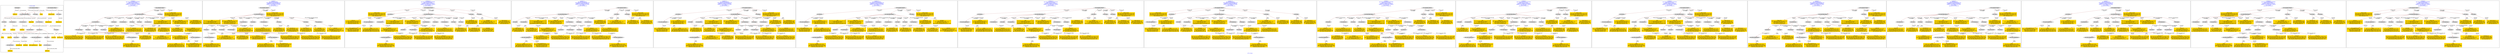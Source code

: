 digraph n0 {
fontcolor="blue"
remincross="true"
label="s07-s-13.json"
subgraph cluster_0 {
label="1-correct model"
n2[style="filled",color="white",fillcolor="lightgray",label="E12_Production1"];
n3[style="filled",color="white",fillcolor="lightgray",label="E21_Person1"];
n4[style="filled",color="white",fillcolor="lightgray",label="E55_Type1"];
n5[style="filled",color="white",fillcolor="lightgray",label="E52_Time-Span1"];
n6[style="filled",color="white",fillcolor="lightgray",label="E69_Death1"];
n7[style="filled",color="white",fillcolor="lightgray",label="E74_Group1"];
n8[style="filled",color="white",fillcolor="lightgray",label="E82_Actor_Appellation1"];
n9[style="filled",color="white",fillcolor="lightgray",label="E67_Birth1"];
n10[shape="plaintext",style="filled",fillcolor="gold",label="Artist_uri"];
n11[style="filled",color="white",fillcolor="lightgray",label="E22_Man-Made_Object1"];
n12[style="filled",color="white",fillcolor="lightgray",label="E35_Title1"];
n13[style="filled",color="white",fillcolor="lightgray",label="E8_Acquisition1"];
n14[style="filled",color="white",fillcolor="lightgray",label="E54_Dimension1"];
n15[shape="plaintext",style="filled",fillcolor="gold",label="Object_URI"];
n16[style="filled",color="white",fillcolor="lightgray",label="E33_Linguistic_Object1"];
n17[style="filled",color="white",fillcolor="lightgray",label="E55_Type2"];
n18[shape="plaintext",style="filled",fillcolor="gold",label="Label_on_page"];
n19[style="filled",color="white",fillcolor="lightgray",label="E33_Linguistic_Object2"];
n20[style="filled",color="white",fillcolor="lightgray",label="E55_Type3"];
n21[shape="plaintext",style="filled",fillcolor="gold",label="origin"];
n22[shape="plaintext",style="filled",fillcolor="gold",label="title"];
n23[style="filled",color="white",fillcolor="lightgray",label="E38_Image1"];
n24[shape="plaintext",style="filled",fillcolor="gold",label="image_url"];
n25[shape="plaintext",style="filled",fillcolor="gold",label="dates"];
n26[style="filled",color="white",fillcolor="lightgray",label="E52_Time-Span2"];
n27[shape="plaintext",style="filled",fillcolor="gold",label="birth_year"];
n28[style="filled",color="white",fillcolor="lightgray",label="E52_Time-Span3"];
n29[shape="plaintext",style="filled",fillcolor="gold",label="death_year"];
n30[shape="plaintext",style="filled",fillcolor="gold",label="dimension"];
n31[shape="plaintext",style="filled",fillcolor="gold",label="technique_uri"];
n32[shape="plaintext",style="filled",fillcolor="gold",label="technique"];
n33[shape="plaintext",style="filled",fillcolor="gold",label="label_type_uri"];
n34[shape="plaintext",style="filled",fillcolor="gold",label="origin_type_uri"];
n35[shape="plaintext",style="filled",fillcolor="gold",label="nationality_uri"];
n36[shape="plaintext",style="filled",fillcolor="gold",label="nationality"];
n37[shape="plaintext",style="filled",fillcolor="gold",label="Artist_appellation_uri"];
n38[shape="plaintext",style="filled",fillcolor="gold",label="name"];
n39[shape="plaintext",style="filled",fillcolor="gold",label="credit_line"];
}
subgraph cluster_1 {
label="candidate 0\nlink coherence:0.9090909090909091\nnode coherence:0.9375\nconfidence:0.38292372237395134\nmapping score:0.49277281973868553\ncost:32.9987\n-precision:0.64-recall:0.57"
n41[style="filled",color="white",fillcolor="lightgray",label="E12_Production1"];
n42[style="filled",color="white",fillcolor="lightgray",label="E21_Person1"];
n43[style="filled",color="white",fillcolor="lightgray",label="E52_Time-Span2"];
n44[style="filled",color="white",fillcolor="lightgray",label="E53_Place1"];
n45[style="filled",color="white",fillcolor="lightgray",label="E55_Type1"];
n46[style="filled",color="white",fillcolor="lightgray",label="E82_Actor_Appellation1"];
n47[style="filled",color="white",fillcolor="lightgray",label="E22_Man-Made_Object1"];
n48[style="filled",color="white",fillcolor="lightgray",label="E38_Image1"];
n49[style="filled",color="white",fillcolor="lightgray",label="E54_Dimension1"];
n50[style="filled",color="white",fillcolor="lightgray",label="E55_Type2"];
n51[style="filled",color="white",fillcolor="lightgray",label="E55_Type3"];
n52[style="filled",color="white",fillcolor="lightgray",label="E8_Acquisition1"];
n53[style="filled",color="white",fillcolor="lightgray",label="E33_Linguistic_Object2"];
n54[style="filled",color="white",fillcolor="lightgray",label="E55_Type4"];
n55[style="filled",color="white",fillcolor="lightgray",label="E44_Place_Appellation1"];
n56[shape="plaintext",style="filled",fillcolor="gold",label="origin_type_uri\n[E55_Type,classLink,0.56]\n[E74_Group,classLink,0.215]\n[E57_Material,classLink,0.195]\n[E55_Type,label,0.03]"];
n57[shape="plaintext",style="filled",fillcolor="gold",label="death_year\n[E69_Death,P82_at_some_time_within,0.315]\n[E52_Time-Span,P82_at_some_time_within,0.289]\n[E52_Time-Span,P82b_end_of_the_end,0.232]\n[E22_Man-Made_Object,P3_has_note,0.164]"];
n58[shape="plaintext",style="filled",fillcolor="gold",label="dates\n[E52_Time-Span,P82_at_some_time_within,0.369]\n[E52_Time-Span,P82b_end_of_the_end,0.237]\n[E52_Time-Span,P82a_begin_of_the_begin,0.207]\n[E34_Inscription,P3_has_note,0.187]"];
n59[shape="plaintext",style="filled",fillcolor="gold",label="birth_year\n[E52_Time-Span,P82a_begin_of_the_begin,0.331]\n[E52_Time-Span,P82_at_some_time_within,0.271]\n[E52_Time-Span,P82b_end_of_the_end,0.241]\n[E33_Linguistic_Object,P3_has_note,0.156]"];
n60[shape="plaintext",style="filled",fillcolor="gold",label="technique_uri\n[E55_Type,classLink,0.388]\n[E57_Material,classLink,0.293]\n[E74_Group,classLink,0.269]\n[E55_Type,label,0.05]"];
n61[shape="plaintext",style="filled",fillcolor="gold",label="dimension\n[E54_Dimension,P3_has_note,0.754]\n[E22_Man-Made_Object,P3_has_note,0.1]\n[E34_Inscription,P3_has_note,0.078]\n[E73_Information_Object,P3_has_note,0.067]"];
n62[shape="plaintext",style="filled",fillcolor="gold",label="label_type_uri\n[E55_Type,classLink,0.56]\n[E74_Group,classLink,0.215]\n[E57_Material,classLink,0.195]\n[E55_Type,label,0.03]"];
n63[shape="plaintext",style="filled",fillcolor="gold",label="Artist_uri\n[E21_Person,classLink,0.342]\n[E82_Actor_Appellation,classLink,0.291]\n[E39_Actor,classLink,0.185]\n[E38_Image,classLink,0.182]"];
n64[shape="plaintext",style="filled",fillcolor="gold",label="Artist_appellation_uri\n[E82_Actor_Appellation,classLink,0.544]\n[E21_Person,classLink,0.356]\n[E38_Image,classLink,0.054]\n[E39_Actor,classLink,0.045]"];
n65[shape="plaintext",style="filled",fillcolor="gold",label="nationality\n[E74_Group,label,0.518]\n[E74_Group,classLink,0.296]\n[E55_Type,label,0.106]\n[E21_Person,P3_has_note,0.08]"];
n66[shape="plaintext",style="filled",fillcolor="gold",label="name\n[E82_Actor_Appellation,label,0.293]\n[E33_Linguistic_Object,P3_has_note,0.244]\n[E22_Man-Made_Object,P3_has_note,0.24]\n[E73_Information_Object,P3_has_note,0.222]"];
n67[shape="plaintext",style="filled",fillcolor="gold",label="origin\n[E44_Place_Appellation,label,0.306]\n[E22_Man-Made_Object,P3_has_note,0.263]\n[E73_Information_Object,P3_has_note,0.223]\n[E48_Place_Name,label,0.208]"];
n68[shape="plaintext",style="filled",fillcolor="gold",label="Label_on_page\n[E22_Man-Made_Object,P3_has_note,0.316]\n[E73_Information_Object,P3_has_note,0.279]\n[E33_Linguistic_Object,P3_has_note,0.272]\n[E35_Title,label,0.133]"];
n69[shape="plaintext",style="filled",fillcolor="gold",label="technique\n[E55_Type,label,0.361]\n[E12_Production,P3_has_note,0.293]\n[E57_Material,label,0.203]\n[E29_Design_or_Procedure,P3_has_note,0.143]"];
n70[shape="plaintext",style="filled",fillcolor="gold",label="nationality_uri\n[E74_Group,classLink,0.686]\n[E55_Type,classLink,0.179]\n[E57_Material,classLink,0.094]\n[E55_Type,label,0.041]"];
n71[shape="plaintext",style="filled",fillcolor="gold",label="credit_line\n[E8_Acquisition,P3_has_note,0.373]\n[E30_Right,P3_has_note,0.313]\n[E22_Man-Made_Object,P3_has_note,0.165]\n[E35_Title,label,0.149]"];
n72[shape="plaintext",style="filled",fillcolor="gold",label="title\n[E22_Man-Made_Object,P3_has_note,0.294]\n[E35_Title,label,0.289]\n[E73_Information_Object,P3_has_note,0.243]\n[E33_Linguistic_Object,P3_has_note,0.174]"];
n73[shape="plaintext",style="filled",fillcolor="gold",label="Object_URI\n[E22_Man-Made_Object,classLink,0.511]\n[E38_Image,classLink,0.275]\n[E78_Collection,classLink,0.132]\n[E21_Person,classLink,0.082]"];
n74[shape="plaintext",style="filled",fillcolor="gold",label="image_url\n[E38_Image,classLink,0.636]\n[E78_Collection,classLink,0.14]\n[E22_Man-Made_Object,classLink,0.138]\n[E21_Person,classLink,0.087]"];
}
subgraph cluster_2 {
label="candidate 1\nlink coherence:0.90625\nnode coherence:0.9354838709677419\nconfidence:0.38292372237395134\nmapping score:0.5008727065524942\ncost:31.9987\n-precision:0.66-recall:0.57"
n76[style="filled",color="white",fillcolor="lightgray",label="E12_Production1"];
n77[style="filled",color="white",fillcolor="lightgray",label="E21_Person1"];
n78[style="filled",color="white",fillcolor="lightgray",label="E52_Time-Span2"];
n79[style="filled",color="white",fillcolor="lightgray",label="E53_Place1"];
n80[style="filled",color="white",fillcolor="lightgray",label="E55_Type1"];
n81[style="filled",color="white",fillcolor="lightgray",label="E82_Actor_Appellation1"];
n82[style="filled",color="white",fillcolor="lightgray",label="E22_Man-Made_Object1"];
n83[style="filled",color="white",fillcolor="lightgray",label="E38_Image1"];
n84[style="filled",color="white",fillcolor="lightgray",label="E54_Dimension1"];
n85[style="filled",color="white",fillcolor="lightgray",label="E55_Type2"];
n86[style="filled",color="white",fillcolor="lightgray",label="E55_Type3"];
n87[style="filled",color="white",fillcolor="lightgray",label="E8_Acquisition1"];
n88[style="filled",color="white",fillcolor="lightgray",label="E33_Linguistic_Object2"];
n89[style="filled",color="white",fillcolor="lightgray",label="E44_Place_Appellation1"];
n90[shape="plaintext",style="filled",fillcolor="gold",label="origin_type_uri\n[E55_Type,classLink,0.56]\n[E74_Group,classLink,0.215]\n[E57_Material,classLink,0.195]\n[E55_Type,label,0.03]"];
n91[shape="plaintext",style="filled",fillcolor="gold",label="death_year\n[E69_Death,P82_at_some_time_within,0.315]\n[E52_Time-Span,P82_at_some_time_within,0.289]\n[E52_Time-Span,P82b_end_of_the_end,0.232]\n[E22_Man-Made_Object,P3_has_note,0.164]"];
n92[shape="plaintext",style="filled",fillcolor="gold",label="dates\n[E52_Time-Span,P82_at_some_time_within,0.369]\n[E52_Time-Span,P82b_end_of_the_end,0.237]\n[E52_Time-Span,P82a_begin_of_the_begin,0.207]\n[E34_Inscription,P3_has_note,0.187]"];
n93[shape="plaintext",style="filled",fillcolor="gold",label="birth_year\n[E52_Time-Span,P82a_begin_of_the_begin,0.331]\n[E52_Time-Span,P82_at_some_time_within,0.271]\n[E52_Time-Span,P82b_end_of_the_end,0.241]\n[E33_Linguistic_Object,P3_has_note,0.156]"];
n94[shape="plaintext",style="filled",fillcolor="gold",label="technique_uri\n[E55_Type,classLink,0.388]\n[E57_Material,classLink,0.293]\n[E74_Group,classLink,0.269]\n[E55_Type,label,0.05]"];
n95[shape="plaintext",style="filled",fillcolor="gold",label="dimension\n[E54_Dimension,P3_has_note,0.754]\n[E22_Man-Made_Object,P3_has_note,0.1]\n[E34_Inscription,P3_has_note,0.078]\n[E73_Information_Object,P3_has_note,0.067]"];
n96[shape="plaintext",style="filled",fillcolor="gold",label="label_type_uri\n[E55_Type,classLink,0.56]\n[E74_Group,classLink,0.215]\n[E57_Material,classLink,0.195]\n[E55_Type,label,0.03]"];
n97[shape="plaintext",style="filled",fillcolor="gold",label="Artist_uri\n[E21_Person,classLink,0.342]\n[E82_Actor_Appellation,classLink,0.291]\n[E39_Actor,classLink,0.185]\n[E38_Image,classLink,0.182]"];
n98[shape="plaintext",style="filled",fillcolor="gold",label="Artist_appellation_uri\n[E82_Actor_Appellation,classLink,0.544]\n[E21_Person,classLink,0.356]\n[E38_Image,classLink,0.054]\n[E39_Actor,classLink,0.045]"];
n99[shape="plaintext",style="filled",fillcolor="gold",label="nationality\n[E74_Group,label,0.518]\n[E74_Group,classLink,0.296]\n[E55_Type,label,0.106]\n[E21_Person,P3_has_note,0.08]"];
n100[shape="plaintext",style="filled",fillcolor="gold",label="name\n[E82_Actor_Appellation,label,0.293]\n[E33_Linguistic_Object,P3_has_note,0.244]\n[E22_Man-Made_Object,P3_has_note,0.24]\n[E73_Information_Object,P3_has_note,0.222]"];
n101[shape="plaintext",style="filled",fillcolor="gold",label="origin\n[E44_Place_Appellation,label,0.306]\n[E22_Man-Made_Object,P3_has_note,0.263]\n[E73_Information_Object,P3_has_note,0.223]\n[E48_Place_Name,label,0.208]"];
n102[shape="plaintext",style="filled",fillcolor="gold",label="Label_on_page\n[E22_Man-Made_Object,P3_has_note,0.316]\n[E73_Information_Object,P3_has_note,0.279]\n[E33_Linguistic_Object,P3_has_note,0.272]\n[E35_Title,label,0.133]"];
n103[shape="plaintext",style="filled",fillcolor="gold",label="technique\n[E55_Type,label,0.361]\n[E12_Production,P3_has_note,0.293]\n[E57_Material,label,0.203]\n[E29_Design_or_Procedure,P3_has_note,0.143]"];
n104[shape="plaintext",style="filled",fillcolor="gold",label="nationality_uri\n[E74_Group,classLink,0.686]\n[E55_Type,classLink,0.179]\n[E57_Material,classLink,0.094]\n[E55_Type,label,0.041]"];
n105[shape="plaintext",style="filled",fillcolor="gold",label="credit_line\n[E8_Acquisition,P3_has_note,0.373]\n[E30_Right,P3_has_note,0.313]\n[E22_Man-Made_Object,P3_has_note,0.165]\n[E35_Title,label,0.149]"];
n106[shape="plaintext",style="filled",fillcolor="gold",label="title\n[E22_Man-Made_Object,P3_has_note,0.294]\n[E35_Title,label,0.289]\n[E73_Information_Object,P3_has_note,0.243]\n[E33_Linguistic_Object,P3_has_note,0.174]"];
n107[shape="plaintext",style="filled",fillcolor="gold",label="Object_URI\n[E22_Man-Made_Object,classLink,0.511]\n[E38_Image,classLink,0.275]\n[E78_Collection,classLink,0.132]\n[E21_Person,classLink,0.082]"];
n108[shape="plaintext",style="filled",fillcolor="gold",label="image_url\n[E38_Image,classLink,0.636]\n[E78_Collection,classLink,0.14]\n[E22_Man-Made_Object,classLink,0.138]\n[E21_Person,classLink,0.087]"];
}
subgraph cluster_3 {
label="candidate 10\nlink coherence:0.8484848484848485\nnode coherence:0.9375\nconfidence:0.38292372237395134\nmapping score:0.49277281973868553\ncost:32.99902\n-precision:0.58-recall:0.51"
n110[style="filled",color="white",fillcolor="lightgray",label="E12_Production1"];
n111[style="filled",color="white",fillcolor="lightgray",label="E52_Time-Span2"];
n112[style="filled",color="white",fillcolor="lightgray",label="E53_Place1"];
n113[style="filled",color="white",fillcolor="lightgray",label="E21_Person1"];
n114[style="filled",color="white",fillcolor="lightgray",label="E82_Actor_Appellation1"];
n115[style="filled",color="white",fillcolor="lightgray",label="E22_Man-Made_Object1"];
n116[style="filled",color="white",fillcolor="lightgray",label="E38_Image1"];
n117[style="filled",color="white",fillcolor="lightgray",label="E54_Dimension1"];
n118[style="filled",color="white",fillcolor="lightgray",label="E55_Type2"];
n119[style="filled",color="white",fillcolor="lightgray",label="E55_Type3"];
n120[style="filled",color="white",fillcolor="lightgray",label="E8_Acquisition1"];
n121[style="filled",color="white",fillcolor="lightgray",label="E33_Linguistic_Object2"];
n122[style="filled",color="white",fillcolor="lightgray",label="E55_Type1"];
n123[style="filled",color="white",fillcolor="lightgray",label="E55_Type4"];
n124[style="filled",color="white",fillcolor="lightgray",label="E44_Place_Appellation1"];
n125[shape="plaintext",style="filled",fillcolor="gold",label="origin_type_uri\n[E55_Type,classLink,0.56]\n[E74_Group,classLink,0.215]\n[E57_Material,classLink,0.195]\n[E55_Type,label,0.03]"];
n126[shape="plaintext",style="filled",fillcolor="gold",label="death_year\n[E69_Death,P82_at_some_time_within,0.315]\n[E52_Time-Span,P82_at_some_time_within,0.289]\n[E52_Time-Span,P82b_end_of_the_end,0.232]\n[E22_Man-Made_Object,P3_has_note,0.164]"];
n127[shape="plaintext",style="filled",fillcolor="gold",label="dates\n[E52_Time-Span,P82_at_some_time_within,0.369]\n[E52_Time-Span,P82b_end_of_the_end,0.237]\n[E52_Time-Span,P82a_begin_of_the_begin,0.207]\n[E34_Inscription,P3_has_note,0.187]"];
n128[shape="plaintext",style="filled",fillcolor="gold",label="birth_year\n[E52_Time-Span,P82a_begin_of_the_begin,0.331]\n[E52_Time-Span,P82_at_some_time_within,0.271]\n[E52_Time-Span,P82b_end_of_the_end,0.241]\n[E33_Linguistic_Object,P3_has_note,0.156]"];
n129[shape="plaintext",style="filled",fillcolor="gold",label="technique_uri\n[E55_Type,classLink,0.388]\n[E57_Material,classLink,0.293]\n[E74_Group,classLink,0.269]\n[E55_Type,label,0.05]"];
n130[shape="plaintext",style="filled",fillcolor="gold",label="dimension\n[E54_Dimension,P3_has_note,0.754]\n[E22_Man-Made_Object,P3_has_note,0.1]\n[E34_Inscription,P3_has_note,0.078]\n[E73_Information_Object,P3_has_note,0.067]"];
n131[shape="plaintext",style="filled",fillcolor="gold",label="label_type_uri\n[E55_Type,classLink,0.56]\n[E74_Group,classLink,0.215]\n[E57_Material,classLink,0.195]\n[E55_Type,label,0.03]"];
n132[shape="plaintext",style="filled",fillcolor="gold",label="Artist_uri\n[E21_Person,classLink,0.342]\n[E82_Actor_Appellation,classLink,0.291]\n[E39_Actor,classLink,0.185]\n[E38_Image,classLink,0.182]"];
n133[shape="plaintext",style="filled",fillcolor="gold",label="Artist_appellation_uri\n[E82_Actor_Appellation,classLink,0.544]\n[E21_Person,classLink,0.356]\n[E38_Image,classLink,0.054]\n[E39_Actor,classLink,0.045]"];
n134[shape="plaintext",style="filled",fillcolor="gold",label="nationality\n[E74_Group,label,0.518]\n[E74_Group,classLink,0.296]\n[E55_Type,label,0.106]\n[E21_Person,P3_has_note,0.08]"];
n135[shape="plaintext",style="filled",fillcolor="gold",label="name\n[E82_Actor_Appellation,label,0.293]\n[E33_Linguistic_Object,P3_has_note,0.244]\n[E22_Man-Made_Object,P3_has_note,0.24]\n[E73_Information_Object,P3_has_note,0.222]"];
n136[shape="plaintext",style="filled",fillcolor="gold",label="origin\n[E44_Place_Appellation,label,0.306]\n[E22_Man-Made_Object,P3_has_note,0.263]\n[E73_Information_Object,P3_has_note,0.223]\n[E48_Place_Name,label,0.208]"];
n137[shape="plaintext",style="filled",fillcolor="gold",label="Label_on_page\n[E22_Man-Made_Object,P3_has_note,0.316]\n[E73_Information_Object,P3_has_note,0.279]\n[E33_Linguistic_Object,P3_has_note,0.272]\n[E35_Title,label,0.133]"];
n138[shape="plaintext",style="filled",fillcolor="gold",label="technique\n[E55_Type,label,0.361]\n[E12_Production,P3_has_note,0.293]\n[E57_Material,label,0.203]\n[E29_Design_or_Procedure,P3_has_note,0.143]"];
n139[shape="plaintext",style="filled",fillcolor="gold",label="nationality_uri\n[E74_Group,classLink,0.686]\n[E55_Type,classLink,0.179]\n[E57_Material,classLink,0.094]\n[E55_Type,label,0.041]"];
n140[shape="plaintext",style="filled",fillcolor="gold",label="credit_line\n[E8_Acquisition,P3_has_note,0.373]\n[E30_Right,P3_has_note,0.313]\n[E22_Man-Made_Object,P3_has_note,0.165]\n[E35_Title,label,0.149]"];
n141[shape="plaintext",style="filled",fillcolor="gold",label="title\n[E22_Man-Made_Object,P3_has_note,0.294]\n[E35_Title,label,0.289]\n[E73_Information_Object,P3_has_note,0.243]\n[E33_Linguistic_Object,P3_has_note,0.174]"];
n142[shape="plaintext",style="filled",fillcolor="gold",label="Object_URI\n[E22_Man-Made_Object,classLink,0.511]\n[E38_Image,classLink,0.275]\n[E78_Collection,classLink,0.132]\n[E21_Person,classLink,0.082]"];
n143[shape="plaintext",style="filled",fillcolor="gold",label="image_url\n[E38_Image,classLink,0.636]\n[E78_Collection,classLink,0.14]\n[E22_Man-Made_Object,classLink,0.138]\n[E21_Person,classLink,0.087]"];
}
subgraph cluster_4 {
label="candidate 11\nlink coherence:0.84375\nnode coherence:0.9354838709677419\nconfidence:0.38292372237395134\nmapping score:0.5008727065524942\ncost:31.99887\n-precision:0.66-recall:0.57"
n145[style="filled",color="white",fillcolor="lightgray",label="E12_Production1"];
n146[style="filled",color="white",fillcolor="lightgray",label="E21_Person1"];
n147[style="filled",color="white",fillcolor="lightgray",label="E52_Time-Span2"];
n148[style="filled",color="white",fillcolor="lightgray",label="E53_Place1"];
n149[style="filled",color="white",fillcolor="lightgray",label="E82_Actor_Appellation1"];
n150[style="filled",color="white",fillcolor="lightgray",label="E22_Man-Made_Object1"];
n151[style="filled",color="white",fillcolor="lightgray",label="E38_Image1"];
n152[style="filled",color="white",fillcolor="lightgray",label="E54_Dimension1"];
n153[style="filled",color="white",fillcolor="lightgray",label="E55_Type3"];
n154[style="filled",color="white",fillcolor="lightgray",label="E8_Acquisition1"];
n155[style="filled",color="white",fillcolor="lightgray",label="E33_Linguistic_Object2"];
n156[style="filled",color="white",fillcolor="lightgray",label="E55_Type1"];
n157[style="filled",color="white",fillcolor="lightgray",label="E55_Type2"];
n158[style="filled",color="white",fillcolor="lightgray",label="E44_Place_Appellation1"];
n159[shape="plaintext",style="filled",fillcolor="gold",label="origin_type_uri\n[E55_Type,classLink,0.56]\n[E74_Group,classLink,0.215]\n[E57_Material,classLink,0.195]\n[E55_Type,label,0.03]"];
n160[shape="plaintext",style="filled",fillcolor="gold",label="death_year\n[E69_Death,P82_at_some_time_within,0.315]\n[E52_Time-Span,P82_at_some_time_within,0.289]\n[E52_Time-Span,P82b_end_of_the_end,0.232]\n[E22_Man-Made_Object,P3_has_note,0.164]"];
n161[shape="plaintext",style="filled",fillcolor="gold",label="dates\n[E52_Time-Span,P82_at_some_time_within,0.369]\n[E52_Time-Span,P82b_end_of_the_end,0.237]\n[E52_Time-Span,P82a_begin_of_the_begin,0.207]\n[E34_Inscription,P3_has_note,0.187]"];
n162[shape="plaintext",style="filled",fillcolor="gold",label="birth_year\n[E52_Time-Span,P82a_begin_of_the_begin,0.331]\n[E52_Time-Span,P82_at_some_time_within,0.271]\n[E52_Time-Span,P82b_end_of_the_end,0.241]\n[E33_Linguistic_Object,P3_has_note,0.156]"];
n163[shape="plaintext",style="filled",fillcolor="gold",label="technique_uri\n[E55_Type,classLink,0.388]\n[E57_Material,classLink,0.293]\n[E74_Group,classLink,0.269]\n[E55_Type,label,0.05]"];
n164[shape="plaintext",style="filled",fillcolor="gold",label="dimension\n[E54_Dimension,P3_has_note,0.754]\n[E22_Man-Made_Object,P3_has_note,0.1]\n[E34_Inscription,P3_has_note,0.078]\n[E73_Information_Object,P3_has_note,0.067]"];
n165[shape="plaintext",style="filled",fillcolor="gold",label="label_type_uri\n[E55_Type,classLink,0.56]\n[E74_Group,classLink,0.215]\n[E57_Material,classLink,0.195]\n[E55_Type,label,0.03]"];
n166[shape="plaintext",style="filled",fillcolor="gold",label="Artist_uri\n[E21_Person,classLink,0.342]\n[E82_Actor_Appellation,classLink,0.291]\n[E39_Actor,classLink,0.185]\n[E38_Image,classLink,0.182]"];
n167[shape="plaintext",style="filled",fillcolor="gold",label="Artist_appellation_uri\n[E82_Actor_Appellation,classLink,0.544]\n[E21_Person,classLink,0.356]\n[E38_Image,classLink,0.054]\n[E39_Actor,classLink,0.045]"];
n168[shape="plaintext",style="filled",fillcolor="gold",label="nationality\n[E74_Group,label,0.518]\n[E74_Group,classLink,0.296]\n[E55_Type,label,0.106]\n[E21_Person,P3_has_note,0.08]"];
n169[shape="plaintext",style="filled",fillcolor="gold",label="name\n[E82_Actor_Appellation,label,0.293]\n[E33_Linguistic_Object,P3_has_note,0.244]\n[E22_Man-Made_Object,P3_has_note,0.24]\n[E73_Information_Object,P3_has_note,0.222]"];
n170[shape="plaintext",style="filled",fillcolor="gold",label="origin\n[E44_Place_Appellation,label,0.306]\n[E22_Man-Made_Object,P3_has_note,0.263]\n[E73_Information_Object,P3_has_note,0.223]\n[E48_Place_Name,label,0.208]"];
n171[shape="plaintext",style="filled",fillcolor="gold",label="Label_on_page\n[E22_Man-Made_Object,P3_has_note,0.316]\n[E73_Information_Object,P3_has_note,0.279]\n[E33_Linguistic_Object,P3_has_note,0.272]\n[E35_Title,label,0.133]"];
n172[shape="plaintext",style="filled",fillcolor="gold",label="technique\n[E55_Type,label,0.361]\n[E12_Production,P3_has_note,0.293]\n[E57_Material,label,0.203]\n[E29_Design_or_Procedure,P3_has_note,0.143]"];
n173[shape="plaintext",style="filled",fillcolor="gold",label="nationality_uri\n[E74_Group,classLink,0.686]\n[E55_Type,classLink,0.179]\n[E57_Material,classLink,0.094]\n[E55_Type,label,0.041]"];
n174[shape="plaintext",style="filled",fillcolor="gold",label="credit_line\n[E8_Acquisition,P3_has_note,0.373]\n[E30_Right,P3_has_note,0.313]\n[E22_Man-Made_Object,P3_has_note,0.165]\n[E35_Title,label,0.149]"];
n175[shape="plaintext",style="filled",fillcolor="gold",label="title\n[E22_Man-Made_Object,P3_has_note,0.294]\n[E35_Title,label,0.289]\n[E73_Information_Object,P3_has_note,0.243]\n[E33_Linguistic_Object,P3_has_note,0.174]"];
n176[shape="plaintext",style="filled",fillcolor="gold",label="Object_URI\n[E22_Man-Made_Object,classLink,0.511]\n[E38_Image,classLink,0.275]\n[E78_Collection,classLink,0.132]\n[E21_Person,classLink,0.082]"];
n177[shape="plaintext",style="filled",fillcolor="gold",label="image_url\n[E38_Image,classLink,0.636]\n[E78_Collection,classLink,0.14]\n[E22_Man-Made_Object,classLink,0.138]\n[E21_Person,classLink,0.087]"];
}
subgraph cluster_5 {
label="candidate 12\nlink coherence:0.84375\nnode coherence:0.9354838709677419\nconfidence:0.38292372237395134\nmapping score:0.5008727065524942\ncost:31.99897\n-precision:0.66-recall:0.57"
n179[style="filled",color="white",fillcolor="lightgray",label="E12_Production1"];
n180[style="filled",color="white",fillcolor="lightgray",label="E52_Time-Span2"];
n181[style="filled",color="white",fillcolor="lightgray",label="E53_Place1"];
n182[style="filled",color="white",fillcolor="lightgray",label="E55_Type1"];
n183[style="filled",color="white",fillcolor="lightgray",label="E21_Person1"];
n184[style="filled",color="white",fillcolor="lightgray",label="E82_Actor_Appellation1"];
n185[style="filled",color="white",fillcolor="lightgray",label="E22_Man-Made_Object1"];
n186[style="filled",color="white",fillcolor="lightgray",label="E38_Image1"];
n187[style="filled",color="white",fillcolor="lightgray",label="E54_Dimension1"];
n188[style="filled",color="white",fillcolor="lightgray",label="E55_Type3"];
n189[style="filled",color="white",fillcolor="lightgray",label="E8_Acquisition1"];
n190[style="filled",color="white",fillcolor="lightgray",label="E33_Linguistic_Object2"];
n191[style="filled",color="white",fillcolor="lightgray",label="E55_Type2"];
n192[style="filled",color="white",fillcolor="lightgray",label="E44_Place_Appellation1"];
n193[shape="plaintext",style="filled",fillcolor="gold",label="origin_type_uri\n[E55_Type,classLink,0.56]\n[E74_Group,classLink,0.215]\n[E57_Material,classLink,0.195]\n[E55_Type,label,0.03]"];
n194[shape="plaintext",style="filled",fillcolor="gold",label="death_year\n[E69_Death,P82_at_some_time_within,0.315]\n[E52_Time-Span,P82_at_some_time_within,0.289]\n[E52_Time-Span,P82b_end_of_the_end,0.232]\n[E22_Man-Made_Object,P3_has_note,0.164]"];
n195[shape="plaintext",style="filled",fillcolor="gold",label="dates\n[E52_Time-Span,P82_at_some_time_within,0.369]\n[E52_Time-Span,P82b_end_of_the_end,0.237]\n[E52_Time-Span,P82a_begin_of_the_begin,0.207]\n[E34_Inscription,P3_has_note,0.187]"];
n196[shape="plaintext",style="filled",fillcolor="gold",label="birth_year\n[E52_Time-Span,P82a_begin_of_the_begin,0.331]\n[E52_Time-Span,P82_at_some_time_within,0.271]\n[E52_Time-Span,P82b_end_of_the_end,0.241]\n[E33_Linguistic_Object,P3_has_note,0.156]"];
n197[shape="plaintext",style="filled",fillcolor="gold",label="technique_uri\n[E55_Type,classLink,0.388]\n[E57_Material,classLink,0.293]\n[E74_Group,classLink,0.269]\n[E55_Type,label,0.05]"];
n198[shape="plaintext",style="filled",fillcolor="gold",label="dimension\n[E54_Dimension,P3_has_note,0.754]\n[E22_Man-Made_Object,P3_has_note,0.1]\n[E34_Inscription,P3_has_note,0.078]\n[E73_Information_Object,P3_has_note,0.067]"];
n199[shape="plaintext",style="filled",fillcolor="gold",label="label_type_uri\n[E55_Type,classLink,0.56]\n[E74_Group,classLink,0.215]\n[E57_Material,classLink,0.195]\n[E55_Type,label,0.03]"];
n200[shape="plaintext",style="filled",fillcolor="gold",label="Artist_uri\n[E21_Person,classLink,0.342]\n[E82_Actor_Appellation,classLink,0.291]\n[E39_Actor,classLink,0.185]\n[E38_Image,classLink,0.182]"];
n201[shape="plaintext",style="filled",fillcolor="gold",label="Artist_appellation_uri\n[E82_Actor_Appellation,classLink,0.544]\n[E21_Person,classLink,0.356]\n[E38_Image,classLink,0.054]\n[E39_Actor,classLink,0.045]"];
n202[shape="plaintext",style="filled",fillcolor="gold",label="nationality\n[E74_Group,label,0.518]\n[E74_Group,classLink,0.296]\n[E55_Type,label,0.106]\n[E21_Person,P3_has_note,0.08]"];
n203[shape="plaintext",style="filled",fillcolor="gold",label="name\n[E82_Actor_Appellation,label,0.293]\n[E33_Linguistic_Object,P3_has_note,0.244]\n[E22_Man-Made_Object,P3_has_note,0.24]\n[E73_Information_Object,P3_has_note,0.222]"];
n204[shape="plaintext",style="filled",fillcolor="gold",label="origin\n[E44_Place_Appellation,label,0.306]\n[E22_Man-Made_Object,P3_has_note,0.263]\n[E73_Information_Object,P3_has_note,0.223]\n[E48_Place_Name,label,0.208]"];
n205[shape="plaintext",style="filled",fillcolor="gold",label="Label_on_page\n[E22_Man-Made_Object,P3_has_note,0.316]\n[E73_Information_Object,P3_has_note,0.279]\n[E33_Linguistic_Object,P3_has_note,0.272]\n[E35_Title,label,0.133]"];
n206[shape="plaintext",style="filled",fillcolor="gold",label="technique\n[E55_Type,label,0.361]\n[E12_Production,P3_has_note,0.293]\n[E57_Material,label,0.203]\n[E29_Design_or_Procedure,P3_has_note,0.143]"];
n207[shape="plaintext",style="filled",fillcolor="gold",label="nationality_uri\n[E74_Group,classLink,0.686]\n[E55_Type,classLink,0.179]\n[E57_Material,classLink,0.094]\n[E55_Type,label,0.041]"];
n208[shape="plaintext",style="filled",fillcolor="gold",label="credit_line\n[E8_Acquisition,P3_has_note,0.373]\n[E30_Right,P3_has_note,0.313]\n[E22_Man-Made_Object,P3_has_note,0.165]\n[E35_Title,label,0.149]"];
n209[shape="plaintext",style="filled",fillcolor="gold",label="title\n[E22_Man-Made_Object,P3_has_note,0.294]\n[E35_Title,label,0.289]\n[E73_Information_Object,P3_has_note,0.243]\n[E33_Linguistic_Object,P3_has_note,0.174]"];
n210[shape="plaintext",style="filled",fillcolor="gold",label="Object_URI\n[E22_Man-Made_Object,classLink,0.511]\n[E38_Image,classLink,0.275]\n[E78_Collection,classLink,0.132]\n[E21_Person,classLink,0.082]"];
n211[shape="plaintext",style="filled",fillcolor="gold",label="image_url\n[E38_Image,classLink,0.636]\n[E78_Collection,classLink,0.14]\n[E22_Man-Made_Object,classLink,0.138]\n[E21_Person,classLink,0.087]"];
}
subgraph cluster_6 {
label="candidate 13\nlink coherence:0.84375\nnode coherence:0.9354838709677419\nconfidence:0.38292372237395134\nmapping score:0.5008727065524942\ncost:31.99902\n-precision:0.59-recall:0.51"
n213[style="filled",color="white",fillcolor="lightgray",label="E12_Production1"];
n214[style="filled",color="white",fillcolor="lightgray",label="E52_Time-Span2"];
n215[style="filled",color="white",fillcolor="lightgray",label="E53_Place1"];
n216[style="filled",color="white",fillcolor="lightgray",label="E21_Person1"];
n217[style="filled",color="white",fillcolor="lightgray",label="E82_Actor_Appellation1"];
n218[style="filled",color="white",fillcolor="lightgray",label="E22_Man-Made_Object1"];
n219[style="filled",color="white",fillcolor="lightgray",label="E38_Image1"];
n220[style="filled",color="white",fillcolor="lightgray",label="E54_Dimension1"];
n221[style="filled",color="white",fillcolor="lightgray",label="E55_Type2"];
n222[style="filled",color="white",fillcolor="lightgray",label="E55_Type3"];
n223[style="filled",color="white",fillcolor="lightgray",label="E8_Acquisition1"];
n224[style="filled",color="white",fillcolor="lightgray",label="E33_Linguistic_Object2"];
n225[style="filled",color="white",fillcolor="lightgray",label="E55_Type1"];
n226[style="filled",color="white",fillcolor="lightgray",label="E44_Place_Appellation1"];
n227[shape="plaintext",style="filled",fillcolor="gold",label="origin_type_uri\n[E55_Type,classLink,0.56]\n[E74_Group,classLink,0.215]\n[E57_Material,classLink,0.195]\n[E55_Type,label,0.03]"];
n228[shape="plaintext",style="filled",fillcolor="gold",label="death_year\n[E69_Death,P82_at_some_time_within,0.315]\n[E52_Time-Span,P82_at_some_time_within,0.289]\n[E52_Time-Span,P82b_end_of_the_end,0.232]\n[E22_Man-Made_Object,P3_has_note,0.164]"];
n229[shape="plaintext",style="filled",fillcolor="gold",label="dates\n[E52_Time-Span,P82_at_some_time_within,0.369]\n[E52_Time-Span,P82b_end_of_the_end,0.237]\n[E52_Time-Span,P82a_begin_of_the_begin,0.207]\n[E34_Inscription,P3_has_note,0.187]"];
n230[shape="plaintext",style="filled",fillcolor="gold",label="birth_year\n[E52_Time-Span,P82a_begin_of_the_begin,0.331]\n[E52_Time-Span,P82_at_some_time_within,0.271]\n[E52_Time-Span,P82b_end_of_the_end,0.241]\n[E33_Linguistic_Object,P3_has_note,0.156]"];
n231[shape="plaintext",style="filled",fillcolor="gold",label="technique_uri\n[E55_Type,classLink,0.388]\n[E57_Material,classLink,0.293]\n[E74_Group,classLink,0.269]\n[E55_Type,label,0.05]"];
n232[shape="plaintext",style="filled",fillcolor="gold",label="dimension\n[E54_Dimension,P3_has_note,0.754]\n[E22_Man-Made_Object,P3_has_note,0.1]\n[E34_Inscription,P3_has_note,0.078]\n[E73_Information_Object,P3_has_note,0.067]"];
n233[shape="plaintext",style="filled",fillcolor="gold",label="label_type_uri\n[E55_Type,classLink,0.56]\n[E74_Group,classLink,0.215]\n[E57_Material,classLink,0.195]\n[E55_Type,label,0.03]"];
n234[shape="plaintext",style="filled",fillcolor="gold",label="Artist_uri\n[E21_Person,classLink,0.342]\n[E82_Actor_Appellation,classLink,0.291]\n[E39_Actor,classLink,0.185]\n[E38_Image,classLink,0.182]"];
n235[shape="plaintext",style="filled",fillcolor="gold",label="Artist_appellation_uri\n[E82_Actor_Appellation,classLink,0.544]\n[E21_Person,classLink,0.356]\n[E38_Image,classLink,0.054]\n[E39_Actor,classLink,0.045]"];
n236[shape="plaintext",style="filled",fillcolor="gold",label="nationality\n[E74_Group,label,0.518]\n[E74_Group,classLink,0.296]\n[E55_Type,label,0.106]\n[E21_Person,P3_has_note,0.08]"];
n237[shape="plaintext",style="filled",fillcolor="gold",label="name\n[E82_Actor_Appellation,label,0.293]\n[E33_Linguistic_Object,P3_has_note,0.244]\n[E22_Man-Made_Object,P3_has_note,0.24]\n[E73_Information_Object,P3_has_note,0.222]"];
n238[shape="plaintext",style="filled",fillcolor="gold",label="origin\n[E44_Place_Appellation,label,0.306]\n[E22_Man-Made_Object,P3_has_note,0.263]\n[E73_Information_Object,P3_has_note,0.223]\n[E48_Place_Name,label,0.208]"];
n239[shape="plaintext",style="filled",fillcolor="gold",label="Label_on_page\n[E22_Man-Made_Object,P3_has_note,0.316]\n[E73_Information_Object,P3_has_note,0.279]\n[E33_Linguistic_Object,P3_has_note,0.272]\n[E35_Title,label,0.133]"];
n240[shape="plaintext",style="filled",fillcolor="gold",label="technique\n[E55_Type,label,0.361]\n[E12_Production,P3_has_note,0.293]\n[E57_Material,label,0.203]\n[E29_Design_or_Procedure,P3_has_note,0.143]"];
n241[shape="plaintext",style="filled",fillcolor="gold",label="nationality_uri\n[E74_Group,classLink,0.686]\n[E55_Type,classLink,0.179]\n[E57_Material,classLink,0.094]\n[E55_Type,label,0.041]"];
n242[shape="plaintext",style="filled",fillcolor="gold",label="credit_line\n[E8_Acquisition,P3_has_note,0.373]\n[E30_Right,P3_has_note,0.313]\n[E22_Man-Made_Object,P3_has_note,0.165]\n[E35_Title,label,0.149]"];
n243[shape="plaintext",style="filled",fillcolor="gold",label="title\n[E22_Man-Made_Object,P3_has_note,0.294]\n[E35_Title,label,0.289]\n[E73_Information_Object,P3_has_note,0.243]\n[E33_Linguistic_Object,P3_has_note,0.174]"];
n244[shape="plaintext",style="filled",fillcolor="gold",label="Object_URI\n[E22_Man-Made_Object,classLink,0.511]\n[E38_Image,classLink,0.275]\n[E78_Collection,classLink,0.132]\n[E21_Person,classLink,0.082]"];
n245[shape="plaintext",style="filled",fillcolor="gold",label="image_url\n[E38_Image,classLink,0.636]\n[E78_Collection,classLink,0.14]\n[E22_Man-Made_Object,classLink,0.138]\n[E21_Person,classLink,0.087]"];
}
subgraph cluster_7 {
label="candidate 14\nlink coherence:0.8181818181818182\nnode coherence:0.9375\nconfidence:0.38292372237395134\nmapping score:0.49277281973868553\ncost:32.99908\n-precision:0.61-recall:0.54"
n247[style="filled",color="white",fillcolor="lightgray",label="E12_Production1"];
n248[style="filled",color="white",fillcolor="lightgray",label="E52_Time-Span2"];
n249[style="filled",color="white",fillcolor="lightgray",label="E53_Place1"];
n250[style="filled",color="white",fillcolor="lightgray",label="E21_Person1"];
n251[style="filled",color="white",fillcolor="lightgray",label="E82_Actor_Appellation1"];
n252[style="filled",color="white",fillcolor="lightgray",label="E22_Man-Made_Object1"];
n253[style="filled",color="white",fillcolor="lightgray",label="E38_Image1"];
n254[style="filled",color="white",fillcolor="lightgray",label="E54_Dimension1"];
n255[style="filled",color="white",fillcolor="lightgray",label="E55_Type3"];
n256[style="filled",color="white",fillcolor="lightgray",label="E8_Acquisition1"];
n257[style="filled",color="white",fillcolor="lightgray",label="E33_Linguistic_Object2"];
n258[style="filled",color="white",fillcolor="lightgray",label="E55_Type1"];
n259[style="filled",color="white",fillcolor="lightgray",label="E55_Type2"];
n260[style="filled",color="white",fillcolor="lightgray",label="E55_Type4"];
n261[style="filled",color="white",fillcolor="lightgray",label="E44_Place_Appellation1"];
n262[shape="plaintext",style="filled",fillcolor="gold",label="origin_type_uri\n[E55_Type,classLink,0.56]\n[E74_Group,classLink,0.215]\n[E57_Material,classLink,0.195]\n[E55_Type,label,0.03]"];
n263[shape="plaintext",style="filled",fillcolor="gold",label="death_year\n[E69_Death,P82_at_some_time_within,0.315]\n[E52_Time-Span,P82_at_some_time_within,0.289]\n[E52_Time-Span,P82b_end_of_the_end,0.232]\n[E22_Man-Made_Object,P3_has_note,0.164]"];
n264[shape="plaintext",style="filled",fillcolor="gold",label="dates\n[E52_Time-Span,P82_at_some_time_within,0.369]\n[E52_Time-Span,P82b_end_of_the_end,0.237]\n[E52_Time-Span,P82a_begin_of_the_begin,0.207]\n[E34_Inscription,P3_has_note,0.187]"];
n265[shape="plaintext",style="filled",fillcolor="gold",label="birth_year\n[E52_Time-Span,P82a_begin_of_the_begin,0.331]\n[E52_Time-Span,P82_at_some_time_within,0.271]\n[E52_Time-Span,P82b_end_of_the_end,0.241]\n[E33_Linguistic_Object,P3_has_note,0.156]"];
n266[shape="plaintext",style="filled",fillcolor="gold",label="technique_uri\n[E55_Type,classLink,0.388]\n[E57_Material,classLink,0.293]\n[E74_Group,classLink,0.269]\n[E55_Type,label,0.05]"];
n267[shape="plaintext",style="filled",fillcolor="gold",label="dimension\n[E54_Dimension,P3_has_note,0.754]\n[E22_Man-Made_Object,P3_has_note,0.1]\n[E34_Inscription,P3_has_note,0.078]\n[E73_Information_Object,P3_has_note,0.067]"];
n268[shape="plaintext",style="filled",fillcolor="gold",label="label_type_uri\n[E55_Type,classLink,0.56]\n[E74_Group,classLink,0.215]\n[E57_Material,classLink,0.195]\n[E55_Type,label,0.03]"];
n269[shape="plaintext",style="filled",fillcolor="gold",label="Artist_uri\n[E21_Person,classLink,0.342]\n[E82_Actor_Appellation,classLink,0.291]\n[E39_Actor,classLink,0.185]\n[E38_Image,classLink,0.182]"];
n270[shape="plaintext",style="filled",fillcolor="gold",label="Artist_appellation_uri\n[E82_Actor_Appellation,classLink,0.544]\n[E21_Person,classLink,0.356]\n[E38_Image,classLink,0.054]\n[E39_Actor,classLink,0.045]"];
n271[shape="plaintext",style="filled",fillcolor="gold",label="nationality\n[E74_Group,label,0.518]\n[E74_Group,classLink,0.296]\n[E55_Type,label,0.106]\n[E21_Person,P3_has_note,0.08]"];
n272[shape="plaintext",style="filled",fillcolor="gold",label="name\n[E82_Actor_Appellation,label,0.293]\n[E33_Linguistic_Object,P3_has_note,0.244]\n[E22_Man-Made_Object,P3_has_note,0.24]\n[E73_Information_Object,P3_has_note,0.222]"];
n273[shape="plaintext",style="filled",fillcolor="gold",label="origin\n[E44_Place_Appellation,label,0.306]\n[E22_Man-Made_Object,P3_has_note,0.263]\n[E73_Information_Object,P3_has_note,0.223]\n[E48_Place_Name,label,0.208]"];
n274[shape="plaintext",style="filled",fillcolor="gold",label="Label_on_page\n[E22_Man-Made_Object,P3_has_note,0.316]\n[E73_Information_Object,P3_has_note,0.279]\n[E33_Linguistic_Object,P3_has_note,0.272]\n[E35_Title,label,0.133]"];
n275[shape="plaintext",style="filled",fillcolor="gold",label="technique\n[E55_Type,label,0.361]\n[E12_Production,P3_has_note,0.293]\n[E57_Material,label,0.203]\n[E29_Design_or_Procedure,P3_has_note,0.143]"];
n276[shape="plaintext",style="filled",fillcolor="gold",label="nationality_uri\n[E74_Group,classLink,0.686]\n[E55_Type,classLink,0.179]\n[E57_Material,classLink,0.094]\n[E55_Type,label,0.041]"];
n277[shape="plaintext",style="filled",fillcolor="gold",label="credit_line\n[E8_Acquisition,P3_has_note,0.373]\n[E30_Right,P3_has_note,0.313]\n[E22_Man-Made_Object,P3_has_note,0.165]\n[E35_Title,label,0.149]"];
n278[shape="plaintext",style="filled",fillcolor="gold",label="title\n[E22_Man-Made_Object,P3_has_note,0.294]\n[E35_Title,label,0.289]\n[E73_Information_Object,P3_has_note,0.243]\n[E33_Linguistic_Object,P3_has_note,0.174]"];
n279[shape="plaintext",style="filled",fillcolor="gold",label="Object_URI\n[E22_Man-Made_Object,classLink,0.511]\n[E38_Image,classLink,0.275]\n[E78_Collection,classLink,0.132]\n[E21_Person,classLink,0.082]"];
n280[shape="plaintext",style="filled",fillcolor="gold",label="image_url\n[E38_Image,classLink,0.636]\n[E78_Collection,classLink,0.14]\n[E22_Man-Made_Object,classLink,0.138]\n[E21_Person,classLink,0.087]"];
}
subgraph cluster_8 {
label="candidate 15\nlink coherence:0.8125\nnode coherence:0.9354838709677419\nconfidence:0.38292372237395134\nmapping score:0.5008727065524942\ncost:31.99908\n-precision:0.62-recall:0.54"
n282[style="filled",color="white",fillcolor="lightgray",label="E12_Production1"];
n283[style="filled",color="white",fillcolor="lightgray",label="E52_Time-Span2"];
n284[style="filled",color="white",fillcolor="lightgray",label="E53_Place1"];
n285[style="filled",color="white",fillcolor="lightgray",label="E21_Person1"];
n286[style="filled",color="white",fillcolor="lightgray",label="E82_Actor_Appellation1"];
n287[style="filled",color="white",fillcolor="lightgray",label="E22_Man-Made_Object1"];
n288[style="filled",color="white",fillcolor="lightgray",label="E38_Image1"];
n289[style="filled",color="white",fillcolor="lightgray",label="E54_Dimension1"];
n290[style="filled",color="white",fillcolor="lightgray",label="E55_Type3"];
n291[style="filled",color="white",fillcolor="lightgray",label="E8_Acquisition1"];
n292[style="filled",color="white",fillcolor="lightgray",label="E33_Linguistic_Object2"];
n293[style="filled",color="white",fillcolor="lightgray",label="E55_Type1"];
n294[style="filled",color="white",fillcolor="lightgray",label="E55_Type2"];
n295[style="filled",color="white",fillcolor="lightgray",label="E44_Place_Appellation1"];
n296[shape="plaintext",style="filled",fillcolor="gold",label="origin_type_uri\n[E55_Type,classLink,0.56]\n[E74_Group,classLink,0.215]\n[E57_Material,classLink,0.195]\n[E55_Type,label,0.03]"];
n297[shape="plaintext",style="filled",fillcolor="gold",label="death_year\n[E69_Death,P82_at_some_time_within,0.315]\n[E52_Time-Span,P82_at_some_time_within,0.289]\n[E52_Time-Span,P82b_end_of_the_end,0.232]\n[E22_Man-Made_Object,P3_has_note,0.164]"];
n298[shape="plaintext",style="filled",fillcolor="gold",label="dates\n[E52_Time-Span,P82_at_some_time_within,0.369]\n[E52_Time-Span,P82b_end_of_the_end,0.237]\n[E52_Time-Span,P82a_begin_of_the_begin,0.207]\n[E34_Inscription,P3_has_note,0.187]"];
n299[shape="plaintext",style="filled",fillcolor="gold",label="birth_year\n[E52_Time-Span,P82a_begin_of_the_begin,0.331]\n[E52_Time-Span,P82_at_some_time_within,0.271]\n[E52_Time-Span,P82b_end_of_the_end,0.241]\n[E33_Linguistic_Object,P3_has_note,0.156]"];
n300[shape="plaintext",style="filled",fillcolor="gold",label="technique_uri\n[E55_Type,classLink,0.388]\n[E57_Material,classLink,0.293]\n[E74_Group,classLink,0.269]\n[E55_Type,label,0.05]"];
n301[shape="plaintext",style="filled",fillcolor="gold",label="dimension\n[E54_Dimension,P3_has_note,0.754]\n[E22_Man-Made_Object,P3_has_note,0.1]\n[E34_Inscription,P3_has_note,0.078]\n[E73_Information_Object,P3_has_note,0.067]"];
n302[shape="plaintext",style="filled",fillcolor="gold",label="label_type_uri\n[E55_Type,classLink,0.56]\n[E74_Group,classLink,0.215]\n[E57_Material,classLink,0.195]\n[E55_Type,label,0.03]"];
n303[shape="plaintext",style="filled",fillcolor="gold",label="Artist_uri\n[E21_Person,classLink,0.342]\n[E82_Actor_Appellation,classLink,0.291]\n[E39_Actor,classLink,0.185]\n[E38_Image,classLink,0.182]"];
n304[shape="plaintext",style="filled",fillcolor="gold",label="Artist_appellation_uri\n[E82_Actor_Appellation,classLink,0.544]\n[E21_Person,classLink,0.356]\n[E38_Image,classLink,0.054]\n[E39_Actor,classLink,0.045]"];
n305[shape="plaintext",style="filled",fillcolor="gold",label="nationality\n[E74_Group,label,0.518]\n[E74_Group,classLink,0.296]\n[E55_Type,label,0.106]\n[E21_Person,P3_has_note,0.08]"];
n306[shape="plaintext",style="filled",fillcolor="gold",label="name\n[E82_Actor_Appellation,label,0.293]\n[E33_Linguistic_Object,P3_has_note,0.244]\n[E22_Man-Made_Object,P3_has_note,0.24]\n[E73_Information_Object,P3_has_note,0.222]"];
n307[shape="plaintext",style="filled",fillcolor="gold",label="origin\n[E44_Place_Appellation,label,0.306]\n[E22_Man-Made_Object,P3_has_note,0.263]\n[E73_Information_Object,P3_has_note,0.223]\n[E48_Place_Name,label,0.208]"];
n308[shape="plaintext",style="filled",fillcolor="gold",label="Label_on_page\n[E22_Man-Made_Object,P3_has_note,0.316]\n[E73_Information_Object,P3_has_note,0.279]\n[E33_Linguistic_Object,P3_has_note,0.272]\n[E35_Title,label,0.133]"];
n309[shape="plaintext",style="filled",fillcolor="gold",label="technique\n[E55_Type,label,0.361]\n[E12_Production,P3_has_note,0.293]\n[E57_Material,label,0.203]\n[E29_Design_or_Procedure,P3_has_note,0.143]"];
n310[shape="plaintext",style="filled",fillcolor="gold",label="nationality_uri\n[E74_Group,classLink,0.686]\n[E55_Type,classLink,0.179]\n[E57_Material,classLink,0.094]\n[E55_Type,label,0.041]"];
n311[shape="plaintext",style="filled",fillcolor="gold",label="credit_line\n[E8_Acquisition,P3_has_note,0.373]\n[E30_Right,P3_has_note,0.313]\n[E22_Man-Made_Object,P3_has_note,0.165]\n[E35_Title,label,0.149]"];
n312[shape="plaintext",style="filled",fillcolor="gold",label="title\n[E22_Man-Made_Object,P3_has_note,0.294]\n[E35_Title,label,0.289]\n[E73_Information_Object,P3_has_note,0.243]\n[E33_Linguistic_Object,P3_has_note,0.174]"];
n313[shape="plaintext",style="filled",fillcolor="gold",label="Object_URI\n[E22_Man-Made_Object,classLink,0.511]\n[E38_Image,classLink,0.275]\n[E78_Collection,classLink,0.132]\n[E21_Person,classLink,0.082]"];
n314[shape="plaintext",style="filled",fillcolor="gold",label="image_url\n[E38_Image,classLink,0.636]\n[E78_Collection,classLink,0.14]\n[E22_Man-Made_Object,classLink,0.138]\n[E21_Person,classLink,0.087]"];
}
subgraph cluster_9 {
label="candidate 2\nlink coherence:0.8787878787878788\nnode coherence:0.9375\nconfidence:0.38292372237395134\nmapping score:0.49277281973868553\ncost:32.99876\n-precision:0.67-recall:0.59"
n316[style="filled",color="white",fillcolor="lightgray",label="E12_Production1"];
n317[style="filled",color="white",fillcolor="lightgray",label="E21_Person1"];
n318[style="filled",color="white",fillcolor="lightgray",label="E52_Time-Span2"];
n319[style="filled",color="white",fillcolor="lightgray",label="E53_Place1"];
n320[style="filled",color="white",fillcolor="lightgray",label="E55_Type1"];
n321[style="filled",color="white",fillcolor="lightgray",label="E82_Actor_Appellation1"];
n322[style="filled",color="white",fillcolor="lightgray",label="E22_Man-Made_Object1"];
n323[style="filled",color="white",fillcolor="lightgray",label="E38_Image1"];
n324[style="filled",color="white",fillcolor="lightgray",label="E54_Dimension1"];
n325[style="filled",color="white",fillcolor="lightgray",label="E55_Type3"];
n326[style="filled",color="white",fillcolor="lightgray",label="E8_Acquisition1"];
n327[style="filled",color="white",fillcolor="lightgray",label="E33_Linguistic_Object2"];
n328[style="filled",color="white",fillcolor="lightgray",label="E55_Type2"];
n329[style="filled",color="white",fillcolor="lightgray",label="E55_Type4"];
n330[style="filled",color="white",fillcolor="lightgray",label="E44_Place_Appellation1"];
n331[shape="plaintext",style="filled",fillcolor="gold",label="origin_type_uri\n[E55_Type,classLink,0.56]\n[E74_Group,classLink,0.215]\n[E57_Material,classLink,0.195]\n[E55_Type,label,0.03]"];
n332[shape="plaintext",style="filled",fillcolor="gold",label="death_year\n[E69_Death,P82_at_some_time_within,0.315]\n[E52_Time-Span,P82_at_some_time_within,0.289]\n[E52_Time-Span,P82b_end_of_the_end,0.232]\n[E22_Man-Made_Object,P3_has_note,0.164]"];
n333[shape="plaintext",style="filled",fillcolor="gold",label="dates\n[E52_Time-Span,P82_at_some_time_within,0.369]\n[E52_Time-Span,P82b_end_of_the_end,0.237]\n[E52_Time-Span,P82a_begin_of_the_begin,0.207]\n[E34_Inscription,P3_has_note,0.187]"];
n334[shape="plaintext",style="filled",fillcolor="gold",label="birth_year\n[E52_Time-Span,P82a_begin_of_the_begin,0.331]\n[E52_Time-Span,P82_at_some_time_within,0.271]\n[E52_Time-Span,P82b_end_of_the_end,0.241]\n[E33_Linguistic_Object,P3_has_note,0.156]"];
n335[shape="plaintext",style="filled",fillcolor="gold",label="technique_uri\n[E55_Type,classLink,0.388]\n[E57_Material,classLink,0.293]\n[E74_Group,classLink,0.269]\n[E55_Type,label,0.05]"];
n336[shape="plaintext",style="filled",fillcolor="gold",label="dimension\n[E54_Dimension,P3_has_note,0.754]\n[E22_Man-Made_Object,P3_has_note,0.1]\n[E34_Inscription,P3_has_note,0.078]\n[E73_Information_Object,P3_has_note,0.067]"];
n337[shape="plaintext",style="filled",fillcolor="gold",label="label_type_uri\n[E55_Type,classLink,0.56]\n[E74_Group,classLink,0.215]\n[E57_Material,classLink,0.195]\n[E55_Type,label,0.03]"];
n338[shape="plaintext",style="filled",fillcolor="gold",label="Artist_uri\n[E21_Person,classLink,0.342]\n[E82_Actor_Appellation,classLink,0.291]\n[E39_Actor,classLink,0.185]\n[E38_Image,classLink,0.182]"];
n339[shape="plaintext",style="filled",fillcolor="gold",label="Artist_appellation_uri\n[E82_Actor_Appellation,classLink,0.544]\n[E21_Person,classLink,0.356]\n[E38_Image,classLink,0.054]\n[E39_Actor,classLink,0.045]"];
n340[shape="plaintext",style="filled",fillcolor="gold",label="nationality\n[E74_Group,label,0.518]\n[E74_Group,classLink,0.296]\n[E55_Type,label,0.106]\n[E21_Person,P3_has_note,0.08]"];
n341[shape="plaintext",style="filled",fillcolor="gold",label="name\n[E82_Actor_Appellation,label,0.293]\n[E33_Linguistic_Object,P3_has_note,0.244]\n[E22_Man-Made_Object,P3_has_note,0.24]\n[E73_Information_Object,P3_has_note,0.222]"];
n342[shape="plaintext",style="filled",fillcolor="gold",label="origin\n[E44_Place_Appellation,label,0.306]\n[E22_Man-Made_Object,P3_has_note,0.263]\n[E73_Information_Object,P3_has_note,0.223]\n[E48_Place_Name,label,0.208]"];
n343[shape="plaintext",style="filled",fillcolor="gold",label="Label_on_page\n[E22_Man-Made_Object,P3_has_note,0.316]\n[E73_Information_Object,P3_has_note,0.279]\n[E33_Linguistic_Object,P3_has_note,0.272]\n[E35_Title,label,0.133]"];
n344[shape="plaintext",style="filled",fillcolor="gold",label="technique\n[E55_Type,label,0.361]\n[E12_Production,P3_has_note,0.293]\n[E57_Material,label,0.203]\n[E29_Design_or_Procedure,P3_has_note,0.143]"];
n345[shape="plaintext",style="filled",fillcolor="gold",label="nationality_uri\n[E74_Group,classLink,0.686]\n[E55_Type,classLink,0.179]\n[E57_Material,classLink,0.094]\n[E55_Type,label,0.041]"];
n346[shape="plaintext",style="filled",fillcolor="gold",label="credit_line\n[E8_Acquisition,P3_has_note,0.373]\n[E30_Right,P3_has_note,0.313]\n[E22_Man-Made_Object,P3_has_note,0.165]\n[E35_Title,label,0.149]"];
n347[shape="plaintext",style="filled",fillcolor="gold",label="title\n[E22_Man-Made_Object,P3_has_note,0.294]\n[E35_Title,label,0.289]\n[E73_Information_Object,P3_has_note,0.243]\n[E33_Linguistic_Object,P3_has_note,0.174]"];
n348[shape="plaintext",style="filled",fillcolor="gold",label="Object_URI\n[E22_Man-Made_Object,classLink,0.511]\n[E38_Image,classLink,0.275]\n[E78_Collection,classLink,0.132]\n[E21_Person,classLink,0.082]"];
n349[shape="plaintext",style="filled",fillcolor="gold",label="image_url\n[E38_Image,classLink,0.636]\n[E78_Collection,classLink,0.14]\n[E22_Man-Made_Object,classLink,0.138]\n[E21_Person,classLink,0.087]"];
}
subgraph cluster_10 {
label="candidate 3\nlink coherence:0.8787878787878788\nnode coherence:0.9375\nconfidence:0.38292372237395134\nmapping score:0.49277281973868553\ncost:32.99881\n-precision:0.61-recall:0.54"
n351[style="filled",color="white",fillcolor="lightgray",label="E12_Production1"];
n352[style="filled",color="white",fillcolor="lightgray",label="E21_Person1"];
n353[style="filled",color="white",fillcolor="lightgray",label="E52_Time-Span2"];
n354[style="filled",color="white",fillcolor="lightgray",label="E53_Place1"];
n355[style="filled",color="white",fillcolor="lightgray",label="E82_Actor_Appellation1"];
n356[style="filled",color="white",fillcolor="lightgray",label="E22_Man-Made_Object1"];
n357[style="filled",color="white",fillcolor="lightgray",label="E38_Image1"];
n358[style="filled",color="white",fillcolor="lightgray",label="E54_Dimension1"];
n359[style="filled",color="white",fillcolor="lightgray",label="E55_Type2"];
n360[style="filled",color="white",fillcolor="lightgray",label="E55_Type3"];
n361[style="filled",color="white",fillcolor="lightgray",label="E8_Acquisition1"];
n362[style="filled",color="white",fillcolor="lightgray",label="E33_Linguistic_Object2"];
n363[style="filled",color="white",fillcolor="lightgray",label="E55_Type1"];
n364[style="filled",color="white",fillcolor="lightgray",label="E55_Type4"];
n365[style="filled",color="white",fillcolor="lightgray",label="E44_Place_Appellation1"];
n366[shape="plaintext",style="filled",fillcolor="gold",label="origin_type_uri\n[E55_Type,classLink,0.56]\n[E74_Group,classLink,0.215]\n[E57_Material,classLink,0.195]\n[E55_Type,label,0.03]"];
n367[shape="plaintext",style="filled",fillcolor="gold",label="death_year\n[E69_Death,P82_at_some_time_within,0.315]\n[E52_Time-Span,P82_at_some_time_within,0.289]\n[E52_Time-Span,P82b_end_of_the_end,0.232]\n[E22_Man-Made_Object,P3_has_note,0.164]"];
n368[shape="plaintext",style="filled",fillcolor="gold",label="dates\n[E52_Time-Span,P82_at_some_time_within,0.369]\n[E52_Time-Span,P82b_end_of_the_end,0.237]\n[E52_Time-Span,P82a_begin_of_the_begin,0.207]\n[E34_Inscription,P3_has_note,0.187]"];
n369[shape="plaintext",style="filled",fillcolor="gold",label="birth_year\n[E52_Time-Span,P82a_begin_of_the_begin,0.331]\n[E52_Time-Span,P82_at_some_time_within,0.271]\n[E52_Time-Span,P82b_end_of_the_end,0.241]\n[E33_Linguistic_Object,P3_has_note,0.156]"];
n370[shape="plaintext",style="filled",fillcolor="gold",label="technique_uri\n[E55_Type,classLink,0.388]\n[E57_Material,classLink,0.293]\n[E74_Group,classLink,0.269]\n[E55_Type,label,0.05]"];
n371[shape="plaintext",style="filled",fillcolor="gold",label="dimension\n[E54_Dimension,P3_has_note,0.754]\n[E22_Man-Made_Object,P3_has_note,0.1]\n[E34_Inscription,P3_has_note,0.078]\n[E73_Information_Object,P3_has_note,0.067]"];
n372[shape="plaintext",style="filled",fillcolor="gold",label="label_type_uri\n[E55_Type,classLink,0.56]\n[E74_Group,classLink,0.215]\n[E57_Material,classLink,0.195]\n[E55_Type,label,0.03]"];
n373[shape="plaintext",style="filled",fillcolor="gold",label="Artist_uri\n[E21_Person,classLink,0.342]\n[E82_Actor_Appellation,classLink,0.291]\n[E39_Actor,classLink,0.185]\n[E38_Image,classLink,0.182]"];
n374[shape="plaintext",style="filled",fillcolor="gold",label="Artist_appellation_uri\n[E82_Actor_Appellation,classLink,0.544]\n[E21_Person,classLink,0.356]\n[E38_Image,classLink,0.054]\n[E39_Actor,classLink,0.045]"];
n375[shape="plaintext",style="filled",fillcolor="gold",label="nationality\n[E74_Group,label,0.518]\n[E74_Group,classLink,0.296]\n[E55_Type,label,0.106]\n[E21_Person,P3_has_note,0.08]"];
n376[shape="plaintext",style="filled",fillcolor="gold",label="name\n[E82_Actor_Appellation,label,0.293]\n[E33_Linguistic_Object,P3_has_note,0.244]\n[E22_Man-Made_Object,P3_has_note,0.24]\n[E73_Information_Object,P3_has_note,0.222]"];
n377[shape="plaintext",style="filled",fillcolor="gold",label="origin\n[E44_Place_Appellation,label,0.306]\n[E22_Man-Made_Object,P3_has_note,0.263]\n[E73_Information_Object,P3_has_note,0.223]\n[E48_Place_Name,label,0.208]"];
n378[shape="plaintext",style="filled",fillcolor="gold",label="Label_on_page\n[E22_Man-Made_Object,P3_has_note,0.316]\n[E73_Information_Object,P3_has_note,0.279]\n[E33_Linguistic_Object,P3_has_note,0.272]\n[E35_Title,label,0.133]"];
n379[shape="plaintext",style="filled",fillcolor="gold",label="technique\n[E55_Type,label,0.361]\n[E12_Production,P3_has_note,0.293]\n[E57_Material,label,0.203]\n[E29_Design_or_Procedure,P3_has_note,0.143]"];
n380[shape="plaintext",style="filled",fillcolor="gold",label="nationality_uri\n[E74_Group,classLink,0.686]\n[E55_Type,classLink,0.179]\n[E57_Material,classLink,0.094]\n[E55_Type,label,0.041]"];
n381[shape="plaintext",style="filled",fillcolor="gold",label="credit_line\n[E8_Acquisition,P3_has_note,0.373]\n[E30_Right,P3_has_note,0.313]\n[E22_Man-Made_Object,P3_has_note,0.165]\n[E35_Title,label,0.149]"];
n382[shape="plaintext",style="filled",fillcolor="gold",label="title\n[E22_Man-Made_Object,P3_has_note,0.294]\n[E35_Title,label,0.289]\n[E73_Information_Object,P3_has_note,0.243]\n[E33_Linguistic_Object,P3_has_note,0.174]"];
n383[shape="plaintext",style="filled",fillcolor="gold",label="Object_URI\n[E22_Man-Made_Object,classLink,0.511]\n[E38_Image,classLink,0.275]\n[E78_Collection,classLink,0.132]\n[E21_Person,classLink,0.082]"];
n384[shape="plaintext",style="filled",fillcolor="gold",label="image_url\n[E38_Image,classLink,0.636]\n[E78_Collection,classLink,0.14]\n[E22_Man-Made_Object,classLink,0.138]\n[E21_Person,classLink,0.087]"];
}
subgraph cluster_11 {
label="candidate 4\nlink coherence:0.8787878787878788\nnode coherence:0.9375\nconfidence:0.38292372237395134\nmapping score:0.49277281973868553\ncost:32.99891\n-precision:0.61-recall:0.54"
n386[style="filled",color="white",fillcolor="lightgray",label="E12_Production1"];
n387[style="filled",color="white",fillcolor="lightgray",label="E52_Time-Span2"];
n388[style="filled",color="white",fillcolor="lightgray",label="E53_Place1"];
n389[style="filled",color="white",fillcolor="lightgray",label="E55_Type1"];
n390[style="filled",color="white",fillcolor="lightgray",label="E21_Person1"];
n391[style="filled",color="white",fillcolor="lightgray",label="E82_Actor_Appellation1"];
n392[style="filled",color="white",fillcolor="lightgray",label="E22_Man-Made_Object1"];
n393[style="filled",color="white",fillcolor="lightgray",label="E38_Image1"];
n394[style="filled",color="white",fillcolor="lightgray",label="E54_Dimension1"];
n395[style="filled",color="white",fillcolor="lightgray",label="E55_Type2"];
n396[style="filled",color="white",fillcolor="lightgray",label="E55_Type3"];
n397[style="filled",color="white",fillcolor="lightgray",label="E8_Acquisition1"];
n398[style="filled",color="white",fillcolor="lightgray",label="E33_Linguistic_Object2"];
n399[style="filled",color="white",fillcolor="lightgray",label="E55_Type4"];
n400[style="filled",color="white",fillcolor="lightgray",label="E44_Place_Appellation1"];
n401[shape="plaintext",style="filled",fillcolor="gold",label="origin_type_uri\n[E55_Type,classLink,0.56]\n[E74_Group,classLink,0.215]\n[E57_Material,classLink,0.195]\n[E55_Type,label,0.03]"];
n402[shape="plaintext",style="filled",fillcolor="gold",label="death_year\n[E69_Death,P82_at_some_time_within,0.315]\n[E52_Time-Span,P82_at_some_time_within,0.289]\n[E52_Time-Span,P82b_end_of_the_end,0.232]\n[E22_Man-Made_Object,P3_has_note,0.164]"];
n403[shape="plaintext",style="filled",fillcolor="gold",label="dates\n[E52_Time-Span,P82_at_some_time_within,0.369]\n[E52_Time-Span,P82b_end_of_the_end,0.237]\n[E52_Time-Span,P82a_begin_of_the_begin,0.207]\n[E34_Inscription,P3_has_note,0.187]"];
n404[shape="plaintext",style="filled",fillcolor="gold",label="birth_year\n[E52_Time-Span,P82a_begin_of_the_begin,0.331]\n[E52_Time-Span,P82_at_some_time_within,0.271]\n[E52_Time-Span,P82b_end_of_the_end,0.241]\n[E33_Linguistic_Object,P3_has_note,0.156]"];
n405[shape="plaintext",style="filled",fillcolor="gold",label="technique_uri\n[E55_Type,classLink,0.388]\n[E57_Material,classLink,0.293]\n[E74_Group,classLink,0.269]\n[E55_Type,label,0.05]"];
n406[shape="plaintext",style="filled",fillcolor="gold",label="dimension\n[E54_Dimension,P3_has_note,0.754]\n[E22_Man-Made_Object,P3_has_note,0.1]\n[E34_Inscription,P3_has_note,0.078]\n[E73_Information_Object,P3_has_note,0.067]"];
n407[shape="plaintext",style="filled",fillcolor="gold",label="label_type_uri\n[E55_Type,classLink,0.56]\n[E74_Group,classLink,0.215]\n[E57_Material,classLink,0.195]\n[E55_Type,label,0.03]"];
n408[shape="plaintext",style="filled",fillcolor="gold",label="Artist_uri\n[E21_Person,classLink,0.342]\n[E82_Actor_Appellation,classLink,0.291]\n[E39_Actor,classLink,0.185]\n[E38_Image,classLink,0.182]"];
n409[shape="plaintext",style="filled",fillcolor="gold",label="Artist_appellation_uri\n[E82_Actor_Appellation,classLink,0.544]\n[E21_Person,classLink,0.356]\n[E38_Image,classLink,0.054]\n[E39_Actor,classLink,0.045]"];
n410[shape="plaintext",style="filled",fillcolor="gold",label="nationality\n[E74_Group,label,0.518]\n[E74_Group,classLink,0.296]\n[E55_Type,label,0.106]\n[E21_Person,P3_has_note,0.08]"];
n411[shape="plaintext",style="filled",fillcolor="gold",label="name\n[E82_Actor_Appellation,label,0.293]\n[E33_Linguistic_Object,P3_has_note,0.244]\n[E22_Man-Made_Object,P3_has_note,0.24]\n[E73_Information_Object,P3_has_note,0.222]"];
n412[shape="plaintext",style="filled",fillcolor="gold",label="origin\n[E44_Place_Appellation,label,0.306]\n[E22_Man-Made_Object,P3_has_note,0.263]\n[E73_Information_Object,P3_has_note,0.223]\n[E48_Place_Name,label,0.208]"];
n413[shape="plaintext",style="filled",fillcolor="gold",label="Label_on_page\n[E22_Man-Made_Object,P3_has_note,0.316]\n[E73_Information_Object,P3_has_note,0.279]\n[E33_Linguistic_Object,P3_has_note,0.272]\n[E35_Title,label,0.133]"];
n414[shape="plaintext",style="filled",fillcolor="gold",label="technique\n[E55_Type,label,0.361]\n[E12_Production,P3_has_note,0.293]\n[E57_Material,label,0.203]\n[E29_Design_or_Procedure,P3_has_note,0.143]"];
n415[shape="plaintext",style="filled",fillcolor="gold",label="nationality_uri\n[E74_Group,classLink,0.686]\n[E55_Type,classLink,0.179]\n[E57_Material,classLink,0.094]\n[E55_Type,label,0.041]"];
n416[shape="plaintext",style="filled",fillcolor="gold",label="credit_line\n[E8_Acquisition,P3_has_note,0.373]\n[E30_Right,P3_has_note,0.313]\n[E22_Man-Made_Object,P3_has_note,0.165]\n[E35_Title,label,0.149]"];
n417[shape="plaintext",style="filled",fillcolor="gold",label="title\n[E22_Man-Made_Object,P3_has_note,0.294]\n[E35_Title,label,0.289]\n[E73_Information_Object,P3_has_note,0.243]\n[E33_Linguistic_Object,P3_has_note,0.174]"];
n418[shape="plaintext",style="filled",fillcolor="gold",label="Object_URI\n[E22_Man-Made_Object,classLink,0.511]\n[E38_Image,classLink,0.275]\n[E78_Collection,classLink,0.132]\n[E21_Person,classLink,0.082]"];
n419[shape="plaintext",style="filled",fillcolor="gold",label="image_url\n[E38_Image,classLink,0.636]\n[E78_Collection,classLink,0.14]\n[E22_Man-Made_Object,classLink,0.138]\n[E21_Person,classLink,0.087]"];
}
subgraph cluster_12 {
label="candidate 5\nlink coherence:0.875\nnode coherence:0.9354838709677419\nconfidence:0.38292372237395134\nmapping score:0.5008727065524942\ncost:31.99876\n-precision:0.69-recall:0.59"
n421[style="filled",color="white",fillcolor="lightgray",label="E12_Production1"];
n422[style="filled",color="white",fillcolor="lightgray",label="E21_Person1"];
n423[style="filled",color="white",fillcolor="lightgray",label="E52_Time-Span2"];
n424[style="filled",color="white",fillcolor="lightgray",label="E53_Place1"];
n425[style="filled",color="white",fillcolor="lightgray",label="E55_Type1"];
n426[style="filled",color="white",fillcolor="lightgray",label="E82_Actor_Appellation1"];
n427[style="filled",color="white",fillcolor="lightgray",label="E22_Man-Made_Object1"];
n428[style="filled",color="white",fillcolor="lightgray",label="E38_Image1"];
n429[style="filled",color="white",fillcolor="lightgray",label="E54_Dimension1"];
n430[style="filled",color="white",fillcolor="lightgray",label="E55_Type3"];
n431[style="filled",color="white",fillcolor="lightgray",label="E8_Acquisition1"];
n432[style="filled",color="white",fillcolor="lightgray",label="E33_Linguistic_Object2"];
n433[style="filled",color="white",fillcolor="lightgray",label="E55_Type2"];
n434[style="filled",color="white",fillcolor="lightgray",label="E44_Place_Appellation1"];
n435[shape="plaintext",style="filled",fillcolor="gold",label="origin_type_uri\n[E55_Type,classLink,0.56]\n[E74_Group,classLink,0.215]\n[E57_Material,classLink,0.195]\n[E55_Type,label,0.03]"];
n436[shape="plaintext",style="filled",fillcolor="gold",label="death_year\n[E69_Death,P82_at_some_time_within,0.315]\n[E52_Time-Span,P82_at_some_time_within,0.289]\n[E52_Time-Span,P82b_end_of_the_end,0.232]\n[E22_Man-Made_Object,P3_has_note,0.164]"];
n437[shape="plaintext",style="filled",fillcolor="gold",label="dates\n[E52_Time-Span,P82_at_some_time_within,0.369]\n[E52_Time-Span,P82b_end_of_the_end,0.237]\n[E52_Time-Span,P82a_begin_of_the_begin,0.207]\n[E34_Inscription,P3_has_note,0.187]"];
n438[shape="plaintext",style="filled",fillcolor="gold",label="birth_year\n[E52_Time-Span,P82a_begin_of_the_begin,0.331]\n[E52_Time-Span,P82_at_some_time_within,0.271]\n[E52_Time-Span,P82b_end_of_the_end,0.241]\n[E33_Linguistic_Object,P3_has_note,0.156]"];
n439[shape="plaintext",style="filled",fillcolor="gold",label="technique_uri\n[E55_Type,classLink,0.388]\n[E57_Material,classLink,0.293]\n[E74_Group,classLink,0.269]\n[E55_Type,label,0.05]"];
n440[shape="plaintext",style="filled",fillcolor="gold",label="dimension\n[E54_Dimension,P3_has_note,0.754]\n[E22_Man-Made_Object,P3_has_note,0.1]\n[E34_Inscription,P3_has_note,0.078]\n[E73_Information_Object,P3_has_note,0.067]"];
n441[shape="plaintext",style="filled",fillcolor="gold",label="label_type_uri\n[E55_Type,classLink,0.56]\n[E74_Group,classLink,0.215]\n[E57_Material,classLink,0.195]\n[E55_Type,label,0.03]"];
n442[shape="plaintext",style="filled",fillcolor="gold",label="Artist_uri\n[E21_Person,classLink,0.342]\n[E82_Actor_Appellation,classLink,0.291]\n[E39_Actor,classLink,0.185]\n[E38_Image,classLink,0.182]"];
n443[shape="plaintext",style="filled",fillcolor="gold",label="Artist_appellation_uri\n[E82_Actor_Appellation,classLink,0.544]\n[E21_Person,classLink,0.356]\n[E38_Image,classLink,0.054]\n[E39_Actor,classLink,0.045]"];
n444[shape="plaintext",style="filled",fillcolor="gold",label="nationality\n[E74_Group,label,0.518]\n[E74_Group,classLink,0.296]\n[E55_Type,label,0.106]\n[E21_Person,P3_has_note,0.08]"];
n445[shape="plaintext",style="filled",fillcolor="gold",label="name\n[E82_Actor_Appellation,label,0.293]\n[E33_Linguistic_Object,P3_has_note,0.244]\n[E22_Man-Made_Object,P3_has_note,0.24]\n[E73_Information_Object,P3_has_note,0.222]"];
n446[shape="plaintext",style="filled",fillcolor="gold",label="origin\n[E44_Place_Appellation,label,0.306]\n[E22_Man-Made_Object,P3_has_note,0.263]\n[E73_Information_Object,P3_has_note,0.223]\n[E48_Place_Name,label,0.208]"];
n447[shape="plaintext",style="filled",fillcolor="gold",label="Label_on_page\n[E22_Man-Made_Object,P3_has_note,0.316]\n[E73_Information_Object,P3_has_note,0.279]\n[E33_Linguistic_Object,P3_has_note,0.272]\n[E35_Title,label,0.133]"];
n448[shape="plaintext",style="filled",fillcolor="gold",label="technique\n[E55_Type,label,0.361]\n[E12_Production,P3_has_note,0.293]\n[E57_Material,label,0.203]\n[E29_Design_or_Procedure,P3_has_note,0.143]"];
n449[shape="plaintext",style="filled",fillcolor="gold",label="nationality_uri\n[E74_Group,classLink,0.686]\n[E55_Type,classLink,0.179]\n[E57_Material,classLink,0.094]\n[E55_Type,label,0.041]"];
n450[shape="plaintext",style="filled",fillcolor="gold",label="credit_line\n[E8_Acquisition,P3_has_note,0.373]\n[E30_Right,P3_has_note,0.313]\n[E22_Man-Made_Object,P3_has_note,0.165]\n[E35_Title,label,0.149]"];
n451[shape="plaintext",style="filled",fillcolor="gold",label="title\n[E22_Man-Made_Object,P3_has_note,0.294]\n[E35_Title,label,0.289]\n[E73_Information_Object,P3_has_note,0.243]\n[E33_Linguistic_Object,P3_has_note,0.174]"];
n452[shape="plaintext",style="filled",fillcolor="gold",label="Object_URI\n[E22_Man-Made_Object,classLink,0.511]\n[E38_Image,classLink,0.275]\n[E78_Collection,classLink,0.132]\n[E21_Person,classLink,0.082]"];
n453[shape="plaintext",style="filled",fillcolor="gold",label="image_url\n[E38_Image,classLink,0.636]\n[E78_Collection,classLink,0.14]\n[E22_Man-Made_Object,classLink,0.138]\n[E21_Person,classLink,0.087]"];
}
subgraph cluster_13 {
label="candidate 6\nlink coherence:0.875\nnode coherence:0.9354838709677419\nconfidence:0.38292372237395134\nmapping score:0.5008727065524942\ncost:31.99881\n-precision:0.62-recall:0.54"
n455[style="filled",color="white",fillcolor="lightgray",label="E12_Production1"];
n456[style="filled",color="white",fillcolor="lightgray",label="E21_Person1"];
n457[style="filled",color="white",fillcolor="lightgray",label="E52_Time-Span2"];
n458[style="filled",color="white",fillcolor="lightgray",label="E53_Place1"];
n459[style="filled",color="white",fillcolor="lightgray",label="E82_Actor_Appellation1"];
n460[style="filled",color="white",fillcolor="lightgray",label="E22_Man-Made_Object1"];
n461[style="filled",color="white",fillcolor="lightgray",label="E38_Image1"];
n462[style="filled",color="white",fillcolor="lightgray",label="E54_Dimension1"];
n463[style="filled",color="white",fillcolor="lightgray",label="E55_Type2"];
n464[style="filled",color="white",fillcolor="lightgray",label="E55_Type3"];
n465[style="filled",color="white",fillcolor="lightgray",label="E8_Acquisition1"];
n466[style="filled",color="white",fillcolor="lightgray",label="E33_Linguistic_Object2"];
n467[style="filled",color="white",fillcolor="lightgray",label="E55_Type1"];
n468[style="filled",color="white",fillcolor="lightgray",label="E44_Place_Appellation1"];
n469[shape="plaintext",style="filled",fillcolor="gold",label="origin_type_uri\n[E55_Type,classLink,0.56]\n[E74_Group,classLink,0.215]\n[E57_Material,classLink,0.195]\n[E55_Type,label,0.03]"];
n470[shape="plaintext",style="filled",fillcolor="gold",label="death_year\n[E69_Death,P82_at_some_time_within,0.315]\n[E52_Time-Span,P82_at_some_time_within,0.289]\n[E52_Time-Span,P82b_end_of_the_end,0.232]\n[E22_Man-Made_Object,P3_has_note,0.164]"];
n471[shape="plaintext",style="filled",fillcolor="gold",label="dates\n[E52_Time-Span,P82_at_some_time_within,0.369]\n[E52_Time-Span,P82b_end_of_the_end,0.237]\n[E52_Time-Span,P82a_begin_of_the_begin,0.207]\n[E34_Inscription,P3_has_note,0.187]"];
n472[shape="plaintext",style="filled",fillcolor="gold",label="birth_year\n[E52_Time-Span,P82a_begin_of_the_begin,0.331]\n[E52_Time-Span,P82_at_some_time_within,0.271]\n[E52_Time-Span,P82b_end_of_the_end,0.241]\n[E33_Linguistic_Object,P3_has_note,0.156]"];
n473[shape="plaintext",style="filled",fillcolor="gold",label="technique_uri\n[E55_Type,classLink,0.388]\n[E57_Material,classLink,0.293]\n[E74_Group,classLink,0.269]\n[E55_Type,label,0.05]"];
n474[shape="plaintext",style="filled",fillcolor="gold",label="dimension\n[E54_Dimension,P3_has_note,0.754]\n[E22_Man-Made_Object,P3_has_note,0.1]\n[E34_Inscription,P3_has_note,0.078]\n[E73_Information_Object,P3_has_note,0.067]"];
n475[shape="plaintext",style="filled",fillcolor="gold",label="label_type_uri\n[E55_Type,classLink,0.56]\n[E74_Group,classLink,0.215]\n[E57_Material,classLink,0.195]\n[E55_Type,label,0.03]"];
n476[shape="plaintext",style="filled",fillcolor="gold",label="Artist_uri\n[E21_Person,classLink,0.342]\n[E82_Actor_Appellation,classLink,0.291]\n[E39_Actor,classLink,0.185]\n[E38_Image,classLink,0.182]"];
n477[shape="plaintext",style="filled",fillcolor="gold",label="Artist_appellation_uri\n[E82_Actor_Appellation,classLink,0.544]\n[E21_Person,classLink,0.356]\n[E38_Image,classLink,0.054]\n[E39_Actor,classLink,0.045]"];
n478[shape="plaintext",style="filled",fillcolor="gold",label="nationality\n[E74_Group,label,0.518]\n[E74_Group,classLink,0.296]\n[E55_Type,label,0.106]\n[E21_Person,P3_has_note,0.08]"];
n479[shape="plaintext",style="filled",fillcolor="gold",label="name\n[E82_Actor_Appellation,label,0.293]\n[E33_Linguistic_Object,P3_has_note,0.244]\n[E22_Man-Made_Object,P3_has_note,0.24]\n[E73_Information_Object,P3_has_note,0.222]"];
n480[shape="plaintext",style="filled",fillcolor="gold",label="origin\n[E44_Place_Appellation,label,0.306]\n[E22_Man-Made_Object,P3_has_note,0.263]\n[E73_Information_Object,P3_has_note,0.223]\n[E48_Place_Name,label,0.208]"];
n481[shape="plaintext",style="filled",fillcolor="gold",label="Label_on_page\n[E22_Man-Made_Object,P3_has_note,0.316]\n[E73_Information_Object,P3_has_note,0.279]\n[E33_Linguistic_Object,P3_has_note,0.272]\n[E35_Title,label,0.133]"];
n482[shape="plaintext",style="filled",fillcolor="gold",label="technique\n[E55_Type,label,0.361]\n[E12_Production,P3_has_note,0.293]\n[E57_Material,label,0.203]\n[E29_Design_or_Procedure,P3_has_note,0.143]"];
n483[shape="plaintext",style="filled",fillcolor="gold",label="nationality_uri\n[E74_Group,classLink,0.686]\n[E55_Type,classLink,0.179]\n[E57_Material,classLink,0.094]\n[E55_Type,label,0.041]"];
n484[shape="plaintext",style="filled",fillcolor="gold",label="credit_line\n[E8_Acquisition,P3_has_note,0.373]\n[E30_Right,P3_has_note,0.313]\n[E22_Man-Made_Object,P3_has_note,0.165]\n[E35_Title,label,0.149]"];
n485[shape="plaintext",style="filled",fillcolor="gold",label="title\n[E22_Man-Made_Object,P3_has_note,0.294]\n[E35_Title,label,0.289]\n[E73_Information_Object,P3_has_note,0.243]\n[E33_Linguistic_Object,P3_has_note,0.174]"];
n486[shape="plaintext",style="filled",fillcolor="gold",label="Object_URI\n[E22_Man-Made_Object,classLink,0.511]\n[E38_Image,classLink,0.275]\n[E78_Collection,classLink,0.132]\n[E21_Person,classLink,0.082]"];
n487[shape="plaintext",style="filled",fillcolor="gold",label="image_url\n[E38_Image,classLink,0.636]\n[E78_Collection,classLink,0.14]\n[E22_Man-Made_Object,classLink,0.138]\n[E21_Person,classLink,0.087]"];
}
subgraph cluster_14 {
label="candidate 7\nlink coherence:0.875\nnode coherence:0.9354838709677419\nconfidence:0.38292372237395134\nmapping score:0.5008727065524942\ncost:31.99891\n-precision:0.62-recall:0.54"
n489[style="filled",color="white",fillcolor="lightgray",label="E12_Production1"];
n490[style="filled",color="white",fillcolor="lightgray",label="E52_Time-Span2"];
n491[style="filled",color="white",fillcolor="lightgray",label="E53_Place1"];
n492[style="filled",color="white",fillcolor="lightgray",label="E55_Type1"];
n493[style="filled",color="white",fillcolor="lightgray",label="E21_Person1"];
n494[style="filled",color="white",fillcolor="lightgray",label="E82_Actor_Appellation1"];
n495[style="filled",color="white",fillcolor="lightgray",label="E22_Man-Made_Object1"];
n496[style="filled",color="white",fillcolor="lightgray",label="E38_Image1"];
n497[style="filled",color="white",fillcolor="lightgray",label="E54_Dimension1"];
n498[style="filled",color="white",fillcolor="lightgray",label="E55_Type2"];
n499[style="filled",color="white",fillcolor="lightgray",label="E55_Type3"];
n500[style="filled",color="white",fillcolor="lightgray",label="E8_Acquisition1"];
n501[style="filled",color="white",fillcolor="lightgray",label="E33_Linguistic_Object2"];
n502[style="filled",color="white",fillcolor="lightgray",label="E44_Place_Appellation1"];
n503[shape="plaintext",style="filled",fillcolor="gold",label="origin_type_uri\n[E55_Type,classLink,0.56]\n[E74_Group,classLink,0.215]\n[E57_Material,classLink,0.195]\n[E55_Type,label,0.03]"];
n504[shape="plaintext",style="filled",fillcolor="gold",label="death_year\n[E69_Death,P82_at_some_time_within,0.315]\n[E52_Time-Span,P82_at_some_time_within,0.289]\n[E52_Time-Span,P82b_end_of_the_end,0.232]\n[E22_Man-Made_Object,P3_has_note,0.164]"];
n505[shape="plaintext",style="filled",fillcolor="gold",label="dates\n[E52_Time-Span,P82_at_some_time_within,0.369]\n[E52_Time-Span,P82b_end_of_the_end,0.237]\n[E52_Time-Span,P82a_begin_of_the_begin,0.207]\n[E34_Inscription,P3_has_note,0.187]"];
n506[shape="plaintext",style="filled",fillcolor="gold",label="birth_year\n[E52_Time-Span,P82a_begin_of_the_begin,0.331]\n[E52_Time-Span,P82_at_some_time_within,0.271]\n[E52_Time-Span,P82b_end_of_the_end,0.241]\n[E33_Linguistic_Object,P3_has_note,0.156]"];
n507[shape="plaintext",style="filled",fillcolor="gold",label="technique_uri\n[E55_Type,classLink,0.388]\n[E57_Material,classLink,0.293]\n[E74_Group,classLink,0.269]\n[E55_Type,label,0.05]"];
n508[shape="plaintext",style="filled",fillcolor="gold",label="dimension\n[E54_Dimension,P3_has_note,0.754]\n[E22_Man-Made_Object,P3_has_note,0.1]\n[E34_Inscription,P3_has_note,0.078]\n[E73_Information_Object,P3_has_note,0.067]"];
n509[shape="plaintext",style="filled",fillcolor="gold",label="label_type_uri\n[E55_Type,classLink,0.56]\n[E74_Group,classLink,0.215]\n[E57_Material,classLink,0.195]\n[E55_Type,label,0.03]"];
n510[shape="plaintext",style="filled",fillcolor="gold",label="Artist_uri\n[E21_Person,classLink,0.342]\n[E82_Actor_Appellation,classLink,0.291]\n[E39_Actor,classLink,0.185]\n[E38_Image,classLink,0.182]"];
n511[shape="plaintext",style="filled",fillcolor="gold",label="Artist_appellation_uri\n[E82_Actor_Appellation,classLink,0.544]\n[E21_Person,classLink,0.356]\n[E38_Image,classLink,0.054]\n[E39_Actor,classLink,0.045]"];
n512[shape="plaintext",style="filled",fillcolor="gold",label="nationality\n[E74_Group,label,0.518]\n[E74_Group,classLink,0.296]\n[E55_Type,label,0.106]\n[E21_Person,P3_has_note,0.08]"];
n513[shape="plaintext",style="filled",fillcolor="gold",label="name\n[E82_Actor_Appellation,label,0.293]\n[E33_Linguistic_Object,P3_has_note,0.244]\n[E22_Man-Made_Object,P3_has_note,0.24]\n[E73_Information_Object,P3_has_note,0.222]"];
n514[shape="plaintext",style="filled",fillcolor="gold",label="origin\n[E44_Place_Appellation,label,0.306]\n[E22_Man-Made_Object,P3_has_note,0.263]\n[E73_Information_Object,P3_has_note,0.223]\n[E48_Place_Name,label,0.208]"];
n515[shape="plaintext",style="filled",fillcolor="gold",label="Label_on_page\n[E22_Man-Made_Object,P3_has_note,0.316]\n[E73_Information_Object,P3_has_note,0.279]\n[E33_Linguistic_Object,P3_has_note,0.272]\n[E35_Title,label,0.133]"];
n516[shape="plaintext",style="filled",fillcolor="gold",label="technique\n[E55_Type,label,0.361]\n[E12_Production,P3_has_note,0.293]\n[E57_Material,label,0.203]\n[E29_Design_or_Procedure,P3_has_note,0.143]"];
n517[shape="plaintext",style="filled",fillcolor="gold",label="nationality_uri\n[E74_Group,classLink,0.686]\n[E55_Type,classLink,0.179]\n[E57_Material,classLink,0.094]\n[E55_Type,label,0.041]"];
n518[shape="plaintext",style="filled",fillcolor="gold",label="credit_line\n[E8_Acquisition,P3_has_note,0.373]\n[E30_Right,P3_has_note,0.313]\n[E22_Man-Made_Object,P3_has_note,0.165]\n[E35_Title,label,0.149]"];
n519[shape="plaintext",style="filled",fillcolor="gold",label="title\n[E22_Man-Made_Object,P3_has_note,0.294]\n[E35_Title,label,0.289]\n[E73_Information_Object,P3_has_note,0.243]\n[E33_Linguistic_Object,P3_has_note,0.174]"];
n520[shape="plaintext",style="filled",fillcolor="gold",label="Object_URI\n[E22_Man-Made_Object,classLink,0.511]\n[E38_Image,classLink,0.275]\n[E78_Collection,classLink,0.132]\n[E21_Person,classLink,0.082]"];
n521[shape="plaintext",style="filled",fillcolor="gold",label="image_url\n[E38_Image,classLink,0.636]\n[E78_Collection,classLink,0.14]\n[E22_Man-Made_Object,classLink,0.138]\n[E21_Person,classLink,0.087]"];
}
subgraph cluster_15 {
label="candidate 8\nlink coherence:0.8484848484848485\nnode coherence:0.9375\nconfidence:0.38292372237395134\nmapping score:0.49277281973868553\ncost:32.99887\n-precision:0.64-recall:0.57"
n523[style="filled",color="white",fillcolor="lightgray",label="E12_Production1"];
n524[style="filled",color="white",fillcolor="lightgray",label="E21_Person1"];
n525[style="filled",color="white",fillcolor="lightgray",label="E52_Time-Span2"];
n526[style="filled",color="white",fillcolor="lightgray",label="E53_Place1"];
n527[style="filled",color="white",fillcolor="lightgray",label="E82_Actor_Appellation1"];
n528[style="filled",color="white",fillcolor="lightgray",label="E22_Man-Made_Object1"];
n529[style="filled",color="white",fillcolor="lightgray",label="E38_Image1"];
n530[style="filled",color="white",fillcolor="lightgray",label="E54_Dimension1"];
n531[style="filled",color="white",fillcolor="lightgray",label="E55_Type3"];
n532[style="filled",color="white",fillcolor="lightgray",label="E8_Acquisition1"];
n533[style="filled",color="white",fillcolor="lightgray",label="E33_Linguistic_Object2"];
n534[style="filled",color="white",fillcolor="lightgray",label="E55_Type1"];
n535[style="filled",color="white",fillcolor="lightgray",label="E55_Type2"];
n536[style="filled",color="white",fillcolor="lightgray",label="E55_Type4"];
n537[style="filled",color="white",fillcolor="lightgray",label="E44_Place_Appellation1"];
n538[shape="plaintext",style="filled",fillcolor="gold",label="origin_type_uri\n[E55_Type,classLink,0.56]\n[E74_Group,classLink,0.215]\n[E57_Material,classLink,0.195]\n[E55_Type,label,0.03]"];
n539[shape="plaintext",style="filled",fillcolor="gold",label="death_year\n[E69_Death,P82_at_some_time_within,0.315]\n[E52_Time-Span,P82_at_some_time_within,0.289]\n[E52_Time-Span,P82b_end_of_the_end,0.232]\n[E22_Man-Made_Object,P3_has_note,0.164]"];
n540[shape="plaintext",style="filled",fillcolor="gold",label="dates\n[E52_Time-Span,P82_at_some_time_within,0.369]\n[E52_Time-Span,P82b_end_of_the_end,0.237]\n[E52_Time-Span,P82a_begin_of_the_begin,0.207]\n[E34_Inscription,P3_has_note,0.187]"];
n541[shape="plaintext",style="filled",fillcolor="gold",label="birth_year\n[E52_Time-Span,P82a_begin_of_the_begin,0.331]\n[E52_Time-Span,P82_at_some_time_within,0.271]\n[E52_Time-Span,P82b_end_of_the_end,0.241]\n[E33_Linguistic_Object,P3_has_note,0.156]"];
n542[shape="plaintext",style="filled",fillcolor="gold",label="technique_uri\n[E55_Type,classLink,0.388]\n[E57_Material,classLink,0.293]\n[E74_Group,classLink,0.269]\n[E55_Type,label,0.05]"];
n543[shape="plaintext",style="filled",fillcolor="gold",label="dimension\n[E54_Dimension,P3_has_note,0.754]\n[E22_Man-Made_Object,P3_has_note,0.1]\n[E34_Inscription,P3_has_note,0.078]\n[E73_Information_Object,P3_has_note,0.067]"];
n544[shape="plaintext",style="filled",fillcolor="gold",label="label_type_uri\n[E55_Type,classLink,0.56]\n[E74_Group,classLink,0.215]\n[E57_Material,classLink,0.195]\n[E55_Type,label,0.03]"];
n545[shape="plaintext",style="filled",fillcolor="gold",label="Artist_uri\n[E21_Person,classLink,0.342]\n[E82_Actor_Appellation,classLink,0.291]\n[E39_Actor,classLink,0.185]\n[E38_Image,classLink,0.182]"];
n546[shape="plaintext",style="filled",fillcolor="gold",label="Artist_appellation_uri\n[E82_Actor_Appellation,classLink,0.544]\n[E21_Person,classLink,0.356]\n[E38_Image,classLink,0.054]\n[E39_Actor,classLink,0.045]"];
n547[shape="plaintext",style="filled",fillcolor="gold",label="nationality\n[E74_Group,label,0.518]\n[E74_Group,classLink,0.296]\n[E55_Type,label,0.106]\n[E21_Person,P3_has_note,0.08]"];
n548[shape="plaintext",style="filled",fillcolor="gold",label="name\n[E82_Actor_Appellation,label,0.293]\n[E33_Linguistic_Object,P3_has_note,0.244]\n[E22_Man-Made_Object,P3_has_note,0.24]\n[E73_Information_Object,P3_has_note,0.222]"];
n549[shape="plaintext",style="filled",fillcolor="gold",label="origin\n[E44_Place_Appellation,label,0.306]\n[E22_Man-Made_Object,P3_has_note,0.263]\n[E73_Information_Object,P3_has_note,0.223]\n[E48_Place_Name,label,0.208]"];
n550[shape="plaintext",style="filled",fillcolor="gold",label="Label_on_page\n[E22_Man-Made_Object,P3_has_note,0.316]\n[E73_Information_Object,P3_has_note,0.279]\n[E33_Linguistic_Object,P3_has_note,0.272]\n[E35_Title,label,0.133]"];
n551[shape="plaintext",style="filled",fillcolor="gold",label="technique\n[E55_Type,label,0.361]\n[E12_Production,P3_has_note,0.293]\n[E57_Material,label,0.203]\n[E29_Design_or_Procedure,P3_has_note,0.143]"];
n552[shape="plaintext",style="filled",fillcolor="gold",label="nationality_uri\n[E74_Group,classLink,0.686]\n[E55_Type,classLink,0.179]\n[E57_Material,classLink,0.094]\n[E55_Type,label,0.041]"];
n553[shape="plaintext",style="filled",fillcolor="gold",label="credit_line\n[E8_Acquisition,P3_has_note,0.373]\n[E30_Right,P3_has_note,0.313]\n[E22_Man-Made_Object,P3_has_note,0.165]\n[E35_Title,label,0.149]"];
n554[shape="plaintext",style="filled",fillcolor="gold",label="title\n[E22_Man-Made_Object,P3_has_note,0.294]\n[E35_Title,label,0.289]\n[E73_Information_Object,P3_has_note,0.243]\n[E33_Linguistic_Object,P3_has_note,0.174]"];
n555[shape="plaintext",style="filled",fillcolor="gold",label="Object_URI\n[E22_Man-Made_Object,classLink,0.511]\n[E38_Image,classLink,0.275]\n[E78_Collection,classLink,0.132]\n[E21_Person,classLink,0.082]"];
n556[shape="plaintext",style="filled",fillcolor="gold",label="image_url\n[E38_Image,classLink,0.636]\n[E78_Collection,classLink,0.14]\n[E22_Man-Made_Object,classLink,0.138]\n[E21_Person,classLink,0.087]"];
}
subgraph cluster_16 {
label="candidate 9\nlink coherence:0.8484848484848485\nnode coherence:0.9375\nconfidence:0.38292372237395134\nmapping score:0.49277281973868553\ncost:32.99897\n-precision:0.64-recall:0.57"
n558[style="filled",color="white",fillcolor="lightgray",label="E12_Production1"];
n559[style="filled",color="white",fillcolor="lightgray",label="E52_Time-Span2"];
n560[style="filled",color="white",fillcolor="lightgray",label="E53_Place1"];
n561[style="filled",color="white",fillcolor="lightgray",label="E55_Type1"];
n562[style="filled",color="white",fillcolor="lightgray",label="E21_Person1"];
n563[style="filled",color="white",fillcolor="lightgray",label="E82_Actor_Appellation1"];
n564[style="filled",color="white",fillcolor="lightgray",label="E22_Man-Made_Object1"];
n565[style="filled",color="white",fillcolor="lightgray",label="E38_Image1"];
n566[style="filled",color="white",fillcolor="lightgray",label="E54_Dimension1"];
n567[style="filled",color="white",fillcolor="lightgray",label="E55_Type3"];
n568[style="filled",color="white",fillcolor="lightgray",label="E8_Acquisition1"];
n569[style="filled",color="white",fillcolor="lightgray",label="E33_Linguistic_Object2"];
n570[style="filled",color="white",fillcolor="lightgray",label="E55_Type2"];
n571[style="filled",color="white",fillcolor="lightgray",label="E55_Type4"];
n572[style="filled",color="white",fillcolor="lightgray",label="E44_Place_Appellation1"];
n573[shape="plaintext",style="filled",fillcolor="gold",label="origin_type_uri\n[E55_Type,classLink,0.56]\n[E74_Group,classLink,0.215]\n[E57_Material,classLink,0.195]\n[E55_Type,label,0.03]"];
n574[shape="plaintext",style="filled",fillcolor="gold",label="death_year\n[E69_Death,P82_at_some_time_within,0.315]\n[E52_Time-Span,P82_at_some_time_within,0.289]\n[E52_Time-Span,P82b_end_of_the_end,0.232]\n[E22_Man-Made_Object,P3_has_note,0.164]"];
n575[shape="plaintext",style="filled",fillcolor="gold",label="dates\n[E52_Time-Span,P82_at_some_time_within,0.369]\n[E52_Time-Span,P82b_end_of_the_end,0.237]\n[E52_Time-Span,P82a_begin_of_the_begin,0.207]\n[E34_Inscription,P3_has_note,0.187]"];
n576[shape="plaintext",style="filled",fillcolor="gold",label="birth_year\n[E52_Time-Span,P82a_begin_of_the_begin,0.331]\n[E52_Time-Span,P82_at_some_time_within,0.271]\n[E52_Time-Span,P82b_end_of_the_end,0.241]\n[E33_Linguistic_Object,P3_has_note,0.156]"];
n577[shape="plaintext",style="filled",fillcolor="gold",label="technique_uri\n[E55_Type,classLink,0.388]\n[E57_Material,classLink,0.293]\n[E74_Group,classLink,0.269]\n[E55_Type,label,0.05]"];
n578[shape="plaintext",style="filled",fillcolor="gold",label="dimension\n[E54_Dimension,P3_has_note,0.754]\n[E22_Man-Made_Object,P3_has_note,0.1]\n[E34_Inscription,P3_has_note,0.078]\n[E73_Information_Object,P3_has_note,0.067]"];
n579[shape="plaintext",style="filled",fillcolor="gold",label="label_type_uri\n[E55_Type,classLink,0.56]\n[E74_Group,classLink,0.215]\n[E57_Material,classLink,0.195]\n[E55_Type,label,0.03]"];
n580[shape="plaintext",style="filled",fillcolor="gold",label="Artist_uri\n[E21_Person,classLink,0.342]\n[E82_Actor_Appellation,classLink,0.291]\n[E39_Actor,classLink,0.185]\n[E38_Image,classLink,0.182]"];
n581[shape="plaintext",style="filled",fillcolor="gold",label="Artist_appellation_uri\n[E82_Actor_Appellation,classLink,0.544]\n[E21_Person,classLink,0.356]\n[E38_Image,classLink,0.054]\n[E39_Actor,classLink,0.045]"];
n582[shape="plaintext",style="filled",fillcolor="gold",label="nationality\n[E74_Group,label,0.518]\n[E74_Group,classLink,0.296]\n[E55_Type,label,0.106]\n[E21_Person,P3_has_note,0.08]"];
n583[shape="plaintext",style="filled",fillcolor="gold",label="name\n[E82_Actor_Appellation,label,0.293]\n[E33_Linguistic_Object,P3_has_note,0.244]\n[E22_Man-Made_Object,P3_has_note,0.24]\n[E73_Information_Object,P3_has_note,0.222]"];
n584[shape="plaintext",style="filled",fillcolor="gold",label="origin\n[E44_Place_Appellation,label,0.306]\n[E22_Man-Made_Object,P3_has_note,0.263]\n[E73_Information_Object,P3_has_note,0.223]\n[E48_Place_Name,label,0.208]"];
n585[shape="plaintext",style="filled",fillcolor="gold",label="Label_on_page\n[E22_Man-Made_Object,P3_has_note,0.316]\n[E73_Information_Object,P3_has_note,0.279]\n[E33_Linguistic_Object,P3_has_note,0.272]\n[E35_Title,label,0.133]"];
n586[shape="plaintext",style="filled",fillcolor="gold",label="technique\n[E55_Type,label,0.361]\n[E12_Production,P3_has_note,0.293]\n[E57_Material,label,0.203]\n[E29_Design_or_Procedure,P3_has_note,0.143]"];
n587[shape="plaintext",style="filled",fillcolor="gold",label="nationality_uri\n[E74_Group,classLink,0.686]\n[E55_Type,classLink,0.179]\n[E57_Material,classLink,0.094]\n[E55_Type,label,0.041]"];
n588[shape="plaintext",style="filled",fillcolor="gold",label="credit_line\n[E8_Acquisition,P3_has_note,0.373]\n[E30_Right,P3_has_note,0.313]\n[E22_Man-Made_Object,P3_has_note,0.165]\n[E35_Title,label,0.149]"];
n589[shape="plaintext",style="filled",fillcolor="gold",label="title\n[E22_Man-Made_Object,P3_has_note,0.294]\n[E35_Title,label,0.289]\n[E73_Information_Object,P3_has_note,0.243]\n[E33_Linguistic_Object,P3_has_note,0.174]"];
n590[shape="plaintext",style="filled",fillcolor="gold",label="Object_URI\n[E22_Man-Made_Object,classLink,0.511]\n[E38_Image,classLink,0.275]\n[E78_Collection,classLink,0.132]\n[E21_Person,classLink,0.082]"];
n591[shape="plaintext",style="filled",fillcolor="gold",label="image_url\n[E38_Image,classLink,0.636]\n[E78_Collection,classLink,0.14]\n[E22_Man-Made_Object,classLink,0.138]\n[E21_Person,classLink,0.087]"];
}
n2 -> n3[color="brown",fontcolor="black",label="P14_carried_out_by"]
n2 -> n4[color="brown",fontcolor="black",label="P32_used_general_technique"]
n2 -> n5[color="brown",fontcolor="black",label="P4_has_time-span"]
n3 -> n6[color="brown",fontcolor="black",label="P100i_died_in"]
n3 -> n7[color="brown",fontcolor="black",label="P107i_is_current_or_former_member_of"]
n3 -> n8[color="brown",fontcolor="black",label="P131_is_identified_by"]
n3 -> n9[color="brown",fontcolor="black",label="P98i_was_born"]
n3 -> n10[color="brown",fontcolor="black",label="classLink"]
n11 -> n12[color="brown",fontcolor="black",label="P102_has_title"]
n11 -> n2[color="brown",fontcolor="black",label="P108i_was_produced_by"]
n11 -> n13[color="brown",fontcolor="black",label="P24i_changed_ownership_through"]
n11 -> n14[color="brown",fontcolor="black",label="P43_has_dimension"]
n11 -> n15[color="brown",fontcolor="black",label="classLink"]
n16 -> n11[color="brown",fontcolor="black",label="P129_is_about"]
n16 -> n17[color="brown",fontcolor="black",label="P2_has_type"]
n16 -> n18[color="brown",fontcolor="black",label="P3_has_note"]
n19 -> n11[color="brown",fontcolor="black",label="P129_is_about"]
n19 -> n20[color="brown",fontcolor="black",label="P2_has_type"]
n19 -> n21[color="brown",fontcolor="black",label="P3_has_note"]
n12 -> n22[color="brown",fontcolor="black",label="label"]
n23 -> n11[color="brown",fontcolor="black",label="P138_represents"]
n23 -> n24[color="brown",fontcolor="black",label="classLink"]
n5 -> n25[color="brown",fontcolor="black",label="P82_at_some_time_within"]
n26 -> n27[color="brown",fontcolor="black",label="P82_at_some_time_within"]
n28 -> n29[color="brown",fontcolor="black",label="P82_at_some_time_within"]
n14 -> n30[color="brown",fontcolor="black",label="P3_has_note"]
n4 -> n31[color="brown",fontcolor="black",label="classLink"]
n4 -> n32[color="brown",fontcolor="black",label="label"]
n17 -> n33[color="brown",fontcolor="black",label="classLink"]
n20 -> n34[color="brown",fontcolor="black",label="classLink"]
n9 -> n26[color="brown",fontcolor="black",label="P4_has_time-span"]
n6 -> n28[color="brown",fontcolor="black",label="P4_has_time-span"]
n7 -> n35[color="brown",fontcolor="black",label="classLink"]
n7 -> n36[color="brown",fontcolor="black",label="label"]
n8 -> n37[color="brown",fontcolor="black",label="classLink"]
n8 -> n38[color="brown",fontcolor="black",label="label"]
n13 -> n39[color="brown",fontcolor="black",label="P3_has_note"]
n41 -> n42[color="brown",fontcolor="black",label="P14_carried_out_by\nw=0.99979"]
n41 -> n43[color="brown",fontcolor="black",label="P4_has_time-span\nw=0.99985"]
n41 -> n44[color="brown",fontcolor="black",label="P7_took_place_at\nw=1.0"]
n41 -> n45[color="brown",fontcolor="black",label="P32_used_general_technique\nw=0.99989"]
n42 -> n46[color="brown",fontcolor="black",label="P131_is_identified_by\nw=0.99979"]
n47 -> n41[color="brown",fontcolor="black",label="P108i_was_produced_by\nw=0.99978"]
n47 -> n48[color="brown",fontcolor="black",label="P138i_has_representation\nw=1.0"]
n47 -> n49[color="brown",fontcolor="black",label="P43_has_dimension\nw=0.99983"]
n47 -> n50[color="brown",fontcolor="black",label="P2_has_type\nw=0.99993"]
n47 -> n51[color="brown",fontcolor="black",label="P2_has_type\nw=1.0"]
n47 -> n52[color="brown",fontcolor="black",label="P24i_changed_ownership_through\nw=0.99986"]
n53 -> n47[color="brown",fontcolor="black",label="P129_is_about\nw=0.99998"]
n53 -> n54[color="brown",fontcolor="black",label="P2_has_type\nw=1.0"]
n44 -> n55[color="brown",fontcolor="black",label="P1_is_identified_by\nw=1.0"]
n54 -> n56[color="brown",fontcolor="black",label="classLink\nw=1.0"]
n43 -> n57[color="brown",fontcolor="black",label="P82b_end_of_the_end\nw=1.0"]
n43 -> n58[color="brown",fontcolor="black",label="P82_at_some_time_within\nw=1.0"]
n43 -> n59[color="brown",fontcolor="black",label="P82a_begin_of_the_begin\nw=1.0"]
n45 -> n60[color="brown",fontcolor="black",label="classLink\nw=1.0"]
n49 -> n61[color="brown",fontcolor="black",label="P3_has_note\nw=1.0"]
n50 -> n62[color="brown",fontcolor="black",label="classLink\nw=1.0"]
n42 -> n63[color="brown",fontcolor="black",label="classLink\nw=1.0"]
n46 -> n64[color="brown",fontcolor="black",label="classLink\nw=1.0"]
n51 -> n65[color="brown",fontcolor="black",label="label\nw=1.0"]
n46 -> n66[color="brown",fontcolor="black",label="label\nw=1.0"]
n55 -> n67[color="brown",fontcolor="black",label="label\nw=1.0"]
n53 -> n68[color="brown",fontcolor="black",label="P3_has_note\nw=1.0"]
n45 -> n69[color="brown",fontcolor="black",label="label\nw=1.0"]
n50 -> n70[color="brown",fontcolor="black",label="label\nw=1.0"]
n52 -> n71[color="brown",fontcolor="black",label="P3_has_note\nw=1.0"]
n47 -> n72[color="brown",fontcolor="black",label="P3_has_note\nw=1.0"]
n47 -> n73[color="brown",fontcolor="black",label="classLink\nw=1.0"]
n48 -> n74[color="brown",fontcolor="black",label="classLink\nw=1.0"]
n76 -> n77[color="brown",fontcolor="black",label="P14_carried_out_by\nw=0.99979"]
n76 -> n78[color="brown",fontcolor="black",label="P4_has_time-span\nw=0.99985"]
n76 -> n79[color="brown",fontcolor="black",label="P7_took_place_at\nw=1.0"]
n76 -> n80[color="brown",fontcolor="black",label="P32_used_general_technique\nw=0.99989"]
n77 -> n81[color="brown",fontcolor="black",label="P131_is_identified_by\nw=0.99979"]
n82 -> n76[color="brown",fontcolor="black",label="P108i_was_produced_by\nw=0.99978"]
n82 -> n83[color="brown",fontcolor="black",label="P138i_has_representation\nw=1.0"]
n82 -> n84[color="brown",fontcolor="black",label="P43_has_dimension\nw=0.99983"]
n82 -> n85[color="brown",fontcolor="black",label="P2_has_type\nw=0.99993"]
n82 -> n86[color="brown",fontcolor="black",label="P2_has_type\nw=1.0"]
n82 -> n87[color="brown",fontcolor="black",label="P24i_changed_ownership_through\nw=0.99986"]
n88 -> n82[color="brown",fontcolor="black",label="P129_is_about\nw=0.99998"]
n79 -> n89[color="brown",fontcolor="black",label="P1_is_identified_by\nw=1.0"]
n86 -> n90[color="brown",fontcolor="black",label="classLink\nw=1.0"]
n78 -> n91[color="brown",fontcolor="black",label="P82b_end_of_the_end\nw=1.0"]
n78 -> n92[color="brown",fontcolor="black",label="P82_at_some_time_within\nw=1.0"]
n78 -> n93[color="brown",fontcolor="black",label="P82a_begin_of_the_begin\nw=1.0"]
n80 -> n94[color="brown",fontcolor="black",label="classLink\nw=1.0"]
n84 -> n95[color="brown",fontcolor="black",label="P3_has_note\nw=1.0"]
n85 -> n96[color="brown",fontcolor="black",label="classLink\nw=1.0"]
n77 -> n97[color="brown",fontcolor="black",label="classLink\nw=1.0"]
n81 -> n98[color="brown",fontcolor="black",label="classLink\nw=1.0"]
n86 -> n99[color="brown",fontcolor="black",label="label\nw=1.0"]
n81 -> n100[color="brown",fontcolor="black",label="label\nw=1.0"]
n89 -> n101[color="brown",fontcolor="black",label="label\nw=1.0"]
n88 -> n102[color="brown",fontcolor="black",label="P3_has_note\nw=1.0"]
n80 -> n103[color="brown",fontcolor="black",label="label\nw=1.0"]
n85 -> n104[color="brown",fontcolor="black",label="label\nw=1.0"]
n87 -> n105[color="brown",fontcolor="black",label="P3_has_note\nw=1.0"]
n82 -> n106[color="brown",fontcolor="black",label="P3_has_note\nw=1.0"]
n82 -> n107[color="brown",fontcolor="black",label="classLink\nw=1.0"]
n83 -> n108[color="brown",fontcolor="black",label="classLink\nw=1.0"]
n110 -> n111[color="brown",fontcolor="black",label="P4_has_time-span\nw=0.99985"]
n110 -> n112[color="brown",fontcolor="black",label="P7_took_place_at\nw=1.0"]
n113 -> n114[color="brown",fontcolor="black",label="P131_is_identified_by\nw=0.99979"]
n115 -> n110[color="brown",fontcolor="black",label="P108i_was_produced_by\nw=0.99978"]
n115 -> n116[color="brown",fontcolor="black",label="P138i_has_representation\nw=1.0"]
n115 -> n117[color="brown",fontcolor="black",label="P43_has_dimension\nw=0.99983"]
n115 -> n118[color="brown",fontcolor="black",label="P2_has_type\nw=0.99993"]
n115 -> n119[color="brown",fontcolor="black",label="P2_has_type\nw=1.0"]
n115 -> n120[color="brown",fontcolor="black",label="P24i_changed_ownership_through\nw=0.99986"]
n121 -> n113[color="brown",fontcolor="black",label="P129_is_about\nw=1.0"]
n121 -> n115[color="brown",fontcolor="black",label="P129_is_about\nw=0.99998"]
n121 -> n122[color="brown",fontcolor="black",label="P2_has_type\nw=1.0"]
n121 -> n123[color="brown",fontcolor="black",label="P2_has_type\nw=1.0"]
n112 -> n124[color="brown",fontcolor="black",label="P1_is_identified_by\nw=1.0"]
n123 -> n125[color="brown",fontcolor="black",label="classLink\nw=1.0"]
n111 -> n126[color="brown",fontcolor="black",label="P82b_end_of_the_end\nw=1.0"]
n111 -> n127[color="brown",fontcolor="black",label="P82_at_some_time_within\nw=1.0"]
n111 -> n128[color="brown",fontcolor="black",label="P82a_begin_of_the_begin\nw=1.0"]
n122 -> n129[color="brown",fontcolor="black",label="classLink\nw=1.0"]
n117 -> n130[color="brown",fontcolor="black",label="P3_has_note\nw=1.0"]
n118 -> n131[color="brown",fontcolor="black",label="classLink\nw=1.0"]
n113 -> n132[color="brown",fontcolor="black",label="classLink\nw=1.0"]
n114 -> n133[color="brown",fontcolor="black",label="classLink\nw=1.0"]
n119 -> n134[color="brown",fontcolor="black",label="label\nw=1.0"]
n114 -> n135[color="brown",fontcolor="black",label="label\nw=1.0"]
n124 -> n136[color="brown",fontcolor="black",label="label\nw=1.0"]
n121 -> n137[color="brown",fontcolor="black",label="P3_has_note\nw=1.0"]
n122 -> n138[color="brown",fontcolor="black",label="label\nw=1.0"]
n118 -> n139[color="brown",fontcolor="black",label="label\nw=1.0"]
n120 -> n140[color="brown",fontcolor="black",label="P3_has_note\nw=1.0"]
n115 -> n141[color="brown",fontcolor="black",label="P3_has_note\nw=1.0"]
n115 -> n142[color="brown",fontcolor="black",label="classLink\nw=1.0"]
n116 -> n143[color="brown",fontcolor="black",label="classLink\nw=1.0"]
n145 -> n146[color="brown",fontcolor="black",label="P14_carried_out_by\nw=0.99979"]
n145 -> n147[color="brown",fontcolor="black",label="P4_has_time-span\nw=0.99985"]
n145 -> n148[color="brown",fontcolor="black",label="P7_took_place_at\nw=1.0"]
n146 -> n149[color="brown",fontcolor="black",label="P131_is_identified_by\nw=0.99979"]
n150 -> n145[color="brown",fontcolor="black",label="P108i_was_produced_by\nw=0.99978"]
n150 -> n151[color="brown",fontcolor="black",label="P138i_has_representation\nw=1.0"]
n150 -> n152[color="brown",fontcolor="black",label="P43_has_dimension\nw=0.99983"]
n150 -> n153[color="brown",fontcolor="black",label="P2_has_type\nw=1.0"]
n150 -> n154[color="brown",fontcolor="black",label="P24i_changed_ownership_through\nw=0.99986"]
n155 -> n150[color="brown",fontcolor="black",label="P129_is_about\nw=0.99998"]
n155 -> n156[color="brown",fontcolor="black",label="P2_has_type\nw=1.0"]
n155 -> n157[color="brown",fontcolor="black",label="P2_has_type\nw=0.99999"]
n148 -> n158[color="brown",fontcolor="black",label="P1_is_identified_by\nw=1.0"]
n153 -> n159[color="brown",fontcolor="black",label="classLink\nw=1.0"]
n147 -> n160[color="brown",fontcolor="black",label="P82b_end_of_the_end\nw=1.0"]
n147 -> n161[color="brown",fontcolor="black",label="P82_at_some_time_within\nw=1.0"]
n147 -> n162[color="brown",fontcolor="black",label="P82a_begin_of_the_begin\nw=1.0"]
n156 -> n163[color="brown",fontcolor="black",label="classLink\nw=1.0"]
n152 -> n164[color="brown",fontcolor="black",label="P3_has_note\nw=1.0"]
n157 -> n165[color="brown",fontcolor="black",label="classLink\nw=1.0"]
n146 -> n166[color="brown",fontcolor="black",label="classLink\nw=1.0"]
n149 -> n167[color="brown",fontcolor="black",label="classLink\nw=1.0"]
n153 -> n168[color="brown",fontcolor="black",label="label\nw=1.0"]
n149 -> n169[color="brown",fontcolor="black",label="label\nw=1.0"]
n158 -> n170[color="brown",fontcolor="black",label="label\nw=1.0"]
n155 -> n171[color="brown",fontcolor="black",label="P3_has_note\nw=1.0"]
n156 -> n172[color="brown",fontcolor="black",label="label\nw=1.0"]
n157 -> n173[color="brown",fontcolor="black",label="label\nw=1.0"]
n154 -> n174[color="brown",fontcolor="black",label="P3_has_note\nw=1.0"]
n150 -> n175[color="brown",fontcolor="black",label="P3_has_note\nw=1.0"]
n150 -> n176[color="brown",fontcolor="black",label="classLink\nw=1.0"]
n151 -> n177[color="brown",fontcolor="black",label="classLink\nw=1.0"]
n179 -> n180[color="brown",fontcolor="black",label="P4_has_time-span\nw=0.99985"]
n179 -> n181[color="brown",fontcolor="black",label="P7_took_place_at\nw=1.0"]
n179 -> n182[color="brown",fontcolor="black",label="P32_used_general_technique\nw=0.99989"]
n183 -> n184[color="brown",fontcolor="black",label="P131_is_identified_by\nw=0.99979"]
n185 -> n179[color="brown",fontcolor="black",label="P108i_was_produced_by\nw=0.99978"]
n185 -> n186[color="brown",fontcolor="black",label="P138i_has_representation\nw=1.0"]
n185 -> n187[color="brown",fontcolor="black",label="P43_has_dimension\nw=0.99983"]
n185 -> n188[color="brown",fontcolor="black",label="P2_has_type\nw=1.0"]
n185 -> n189[color="brown",fontcolor="black",label="P24i_changed_ownership_through\nw=0.99986"]
n190 -> n183[color="brown",fontcolor="black",label="P129_is_about\nw=1.0"]
n190 -> n185[color="brown",fontcolor="black",label="P129_is_about\nw=0.99998"]
n190 -> n191[color="brown",fontcolor="black",label="P2_has_type\nw=0.99999"]
n181 -> n192[color="brown",fontcolor="black",label="P1_is_identified_by\nw=1.0"]
n188 -> n193[color="brown",fontcolor="black",label="classLink\nw=1.0"]
n180 -> n194[color="brown",fontcolor="black",label="P82b_end_of_the_end\nw=1.0"]
n180 -> n195[color="brown",fontcolor="black",label="P82_at_some_time_within\nw=1.0"]
n180 -> n196[color="brown",fontcolor="black",label="P82a_begin_of_the_begin\nw=1.0"]
n182 -> n197[color="brown",fontcolor="black",label="classLink\nw=1.0"]
n187 -> n198[color="brown",fontcolor="black",label="P3_has_note\nw=1.0"]
n191 -> n199[color="brown",fontcolor="black",label="classLink\nw=1.0"]
n183 -> n200[color="brown",fontcolor="black",label="classLink\nw=1.0"]
n184 -> n201[color="brown",fontcolor="black",label="classLink\nw=1.0"]
n188 -> n202[color="brown",fontcolor="black",label="label\nw=1.0"]
n184 -> n203[color="brown",fontcolor="black",label="label\nw=1.0"]
n192 -> n204[color="brown",fontcolor="black",label="label\nw=1.0"]
n190 -> n205[color="brown",fontcolor="black",label="P3_has_note\nw=1.0"]
n182 -> n206[color="brown",fontcolor="black",label="label\nw=1.0"]
n191 -> n207[color="brown",fontcolor="black",label="label\nw=1.0"]
n189 -> n208[color="brown",fontcolor="black",label="P3_has_note\nw=1.0"]
n185 -> n209[color="brown",fontcolor="black",label="P3_has_note\nw=1.0"]
n185 -> n210[color="brown",fontcolor="black",label="classLink\nw=1.0"]
n186 -> n211[color="brown",fontcolor="black",label="classLink\nw=1.0"]
n213 -> n214[color="brown",fontcolor="black",label="P4_has_time-span\nw=0.99985"]
n213 -> n215[color="brown",fontcolor="black",label="P7_took_place_at\nw=1.0"]
n216 -> n217[color="brown",fontcolor="black",label="P131_is_identified_by\nw=0.99979"]
n218 -> n213[color="brown",fontcolor="black",label="P108i_was_produced_by\nw=0.99978"]
n218 -> n219[color="brown",fontcolor="black",label="P138i_has_representation\nw=1.0"]
n218 -> n220[color="brown",fontcolor="black",label="P43_has_dimension\nw=0.99983"]
n218 -> n221[color="brown",fontcolor="black",label="P2_has_type\nw=0.99993"]
n218 -> n222[color="brown",fontcolor="black",label="P2_has_type\nw=1.0"]
n218 -> n223[color="brown",fontcolor="black",label="P24i_changed_ownership_through\nw=0.99986"]
n224 -> n216[color="brown",fontcolor="black",label="P129_is_about\nw=1.0"]
n224 -> n218[color="brown",fontcolor="black",label="P129_is_about\nw=0.99998"]
n224 -> n225[color="brown",fontcolor="black",label="P2_has_type\nw=1.0"]
n215 -> n226[color="brown",fontcolor="black",label="P1_is_identified_by\nw=1.0"]
n222 -> n227[color="brown",fontcolor="black",label="classLink\nw=1.0"]
n214 -> n228[color="brown",fontcolor="black",label="P82b_end_of_the_end\nw=1.0"]
n214 -> n229[color="brown",fontcolor="black",label="P82_at_some_time_within\nw=1.0"]
n214 -> n230[color="brown",fontcolor="black",label="P82a_begin_of_the_begin\nw=1.0"]
n225 -> n231[color="brown",fontcolor="black",label="classLink\nw=1.0"]
n220 -> n232[color="brown",fontcolor="black",label="P3_has_note\nw=1.0"]
n221 -> n233[color="brown",fontcolor="black",label="classLink\nw=1.0"]
n216 -> n234[color="brown",fontcolor="black",label="classLink\nw=1.0"]
n217 -> n235[color="brown",fontcolor="black",label="classLink\nw=1.0"]
n222 -> n236[color="brown",fontcolor="black",label="label\nw=1.0"]
n217 -> n237[color="brown",fontcolor="black",label="label\nw=1.0"]
n226 -> n238[color="brown",fontcolor="black",label="label\nw=1.0"]
n224 -> n239[color="brown",fontcolor="black",label="P3_has_note\nw=1.0"]
n225 -> n240[color="brown",fontcolor="black",label="label\nw=1.0"]
n221 -> n241[color="brown",fontcolor="black",label="label\nw=1.0"]
n223 -> n242[color="brown",fontcolor="black",label="P3_has_note\nw=1.0"]
n218 -> n243[color="brown",fontcolor="black",label="P3_has_note\nw=1.0"]
n218 -> n244[color="brown",fontcolor="black",label="classLink\nw=1.0"]
n219 -> n245[color="brown",fontcolor="black",label="classLink\nw=1.0"]
n247 -> n248[color="brown",fontcolor="black",label="P4_has_time-span\nw=0.99985"]
n247 -> n249[color="brown",fontcolor="black",label="P7_took_place_at\nw=1.0"]
n250 -> n251[color="brown",fontcolor="black",label="P131_is_identified_by\nw=0.99979"]
n252 -> n247[color="brown",fontcolor="black",label="P108i_was_produced_by\nw=0.99978"]
n252 -> n253[color="brown",fontcolor="black",label="P138i_has_representation\nw=1.0"]
n252 -> n254[color="brown",fontcolor="black",label="P43_has_dimension\nw=0.99983"]
n252 -> n255[color="brown",fontcolor="black",label="P2_has_type\nw=1.0"]
n252 -> n256[color="brown",fontcolor="black",label="P24i_changed_ownership_through\nw=0.99986"]
n257 -> n250[color="brown",fontcolor="black",label="P129_is_about\nw=1.0"]
n257 -> n252[color="brown",fontcolor="black",label="P129_is_about\nw=0.99998"]
n257 -> n258[color="brown",fontcolor="black",label="P2_has_type\nw=1.0"]
n257 -> n259[color="brown",fontcolor="black",label="P2_has_type\nw=0.99999"]
n257 -> n260[color="brown",fontcolor="black",label="P2_has_type\nw=1.0"]
n249 -> n261[color="brown",fontcolor="black",label="P1_is_identified_by\nw=1.0"]
n260 -> n262[color="brown",fontcolor="black",label="classLink\nw=1.0"]
n248 -> n263[color="brown",fontcolor="black",label="P82b_end_of_the_end\nw=1.0"]
n248 -> n264[color="brown",fontcolor="black",label="P82_at_some_time_within\nw=1.0"]
n248 -> n265[color="brown",fontcolor="black",label="P82a_begin_of_the_begin\nw=1.0"]
n258 -> n266[color="brown",fontcolor="black",label="classLink\nw=1.0"]
n254 -> n267[color="brown",fontcolor="black",label="P3_has_note\nw=1.0"]
n259 -> n268[color="brown",fontcolor="black",label="classLink\nw=1.0"]
n250 -> n269[color="brown",fontcolor="black",label="classLink\nw=1.0"]
n251 -> n270[color="brown",fontcolor="black",label="classLink\nw=1.0"]
n255 -> n271[color="brown",fontcolor="black",label="label\nw=1.0"]
n251 -> n272[color="brown",fontcolor="black",label="label\nw=1.0"]
n261 -> n273[color="brown",fontcolor="black",label="label\nw=1.0"]
n257 -> n274[color="brown",fontcolor="black",label="P3_has_note\nw=1.0"]
n258 -> n275[color="brown",fontcolor="black",label="label\nw=1.0"]
n259 -> n276[color="brown",fontcolor="black",label="label\nw=1.0"]
n256 -> n277[color="brown",fontcolor="black",label="P3_has_note\nw=1.0"]
n252 -> n278[color="brown",fontcolor="black",label="P3_has_note\nw=1.0"]
n252 -> n279[color="brown",fontcolor="black",label="classLink\nw=1.0"]
n253 -> n280[color="brown",fontcolor="black",label="classLink\nw=1.0"]
n282 -> n283[color="brown",fontcolor="black",label="P4_has_time-span\nw=0.99985"]
n282 -> n284[color="brown",fontcolor="black",label="P7_took_place_at\nw=1.0"]
n285 -> n286[color="brown",fontcolor="black",label="P131_is_identified_by\nw=0.99979"]
n287 -> n282[color="brown",fontcolor="black",label="P108i_was_produced_by\nw=0.99978"]
n287 -> n288[color="brown",fontcolor="black",label="P138i_has_representation\nw=1.0"]
n287 -> n289[color="brown",fontcolor="black",label="P43_has_dimension\nw=0.99983"]
n287 -> n290[color="brown",fontcolor="black",label="P2_has_type\nw=1.0"]
n287 -> n291[color="brown",fontcolor="black",label="P24i_changed_ownership_through\nw=0.99986"]
n292 -> n285[color="brown",fontcolor="black",label="P129_is_about\nw=1.0"]
n292 -> n287[color="brown",fontcolor="black",label="P129_is_about\nw=0.99998"]
n292 -> n293[color="brown",fontcolor="black",label="P2_has_type\nw=1.0"]
n292 -> n294[color="brown",fontcolor="black",label="P2_has_type\nw=0.99999"]
n284 -> n295[color="brown",fontcolor="black",label="P1_is_identified_by\nw=1.0"]
n290 -> n296[color="brown",fontcolor="black",label="classLink\nw=1.0"]
n283 -> n297[color="brown",fontcolor="black",label="P82b_end_of_the_end\nw=1.0"]
n283 -> n298[color="brown",fontcolor="black",label="P82_at_some_time_within\nw=1.0"]
n283 -> n299[color="brown",fontcolor="black",label="P82a_begin_of_the_begin\nw=1.0"]
n293 -> n300[color="brown",fontcolor="black",label="classLink\nw=1.0"]
n289 -> n301[color="brown",fontcolor="black",label="P3_has_note\nw=1.0"]
n294 -> n302[color="brown",fontcolor="black",label="classLink\nw=1.0"]
n285 -> n303[color="brown",fontcolor="black",label="classLink\nw=1.0"]
n286 -> n304[color="brown",fontcolor="black",label="classLink\nw=1.0"]
n290 -> n305[color="brown",fontcolor="black",label="label\nw=1.0"]
n286 -> n306[color="brown",fontcolor="black",label="label\nw=1.0"]
n295 -> n307[color="brown",fontcolor="black",label="label\nw=1.0"]
n292 -> n308[color="brown",fontcolor="black",label="P3_has_note\nw=1.0"]
n293 -> n309[color="brown",fontcolor="black",label="label\nw=1.0"]
n294 -> n310[color="brown",fontcolor="black",label="label\nw=1.0"]
n291 -> n311[color="brown",fontcolor="black",label="P3_has_note\nw=1.0"]
n287 -> n312[color="brown",fontcolor="black",label="P3_has_note\nw=1.0"]
n287 -> n313[color="brown",fontcolor="black",label="classLink\nw=1.0"]
n288 -> n314[color="brown",fontcolor="black",label="classLink\nw=1.0"]
n316 -> n317[color="brown",fontcolor="black",label="P14_carried_out_by\nw=0.99979"]
n316 -> n318[color="brown",fontcolor="black",label="P4_has_time-span\nw=0.99985"]
n316 -> n319[color="brown",fontcolor="black",label="P7_took_place_at\nw=1.0"]
n316 -> n320[color="brown",fontcolor="black",label="P32_used_general_technique\nw=0.99989"]
n317 -> n321[color="brown",fontcolor="black",label="P131_is_identified_by\nw=0.99979"]
n322 -> n316[color="brown",fontcolor="black",label="P108i_was_produced_by\nw=0.99978"]
n322 -> n323[color="brown",fontcolor="black",label="P138i_has_representation\nw=1.0"]
n322 -> n324[color="brown",fontcolor="black",label="P43_has_dimension\nw=0.99983"]
n322 -> n325[color="brown",fontcolor="black",label="P2_has_type\nw=1.0"]
n322 -> n326[color="brown",fontcolor="black",label="P24i_changed_ownership_through\nw=0.99986"]
n327 -> n322[color="brown",fontcolor="black",label="P129_is_about\nw=0.99998"]
n327 -> n328[color="brown",fontcolor="black",label="P2_has_type\nw=0.99999"]
n327 -> n329[color="brown",fontcolor="black",label="P2_has_type\nw=1.0"]
n319 -> n330[color="brown",fontcolor="black",label="P1_is_identified_by\nw=1.0"]
n329 -> n331[color="brown",fontcolor="black",label="classLink\nw=1.0"]
n318 -> n332[color="brown",fontcolor="black",label="P82b_end_of_the_end\nw=1.0"]
n318 -> n333[color="brown",fontcolor="black",label="P82_at_some_time_within\nw=1.0"]
n318 -> n334[color="brown",fontcolor="black",label="P82a_begin_of_the_begin\nw=1.0"]
n320 -> n335[color="brown",fontcolor="black",label="classLink\nw=1.0"]
n324 -> n336[color="brown",fontcolor="black",label="P3_has_note\nw=1.0"]
n328 -> n337[color="brown",fontcolor="black",label="classLink\nw=1.0"]
n317 -> n338[color="brown",fontcolor="black",label="classLink\nw=1.0"]
n321 -> n339[color="brown",fontcolor="black",label="classLink\nw=1.0"]
n325 -> n340[color="brown",fontcolor="black",label="label\nw=1.0"]
n321 -> n341[color="brown",fontcolor="black",label="label\nw=1.0"]
n330 -> n342[color="brown",fontcolor="black",label="label\nw=1.0"]
n327 -> n343[color="brown",fontcolor="black",label="P3_has_note\nw=1.0"]
n320 -> n344[color="brown",fontcolor="black",label="label\nw=1.0"]
n328 -> n345[color="brown",fontcolor="black",label="label\nw=1.0"]
n326 -> n346[color="brown",fontcolor="black",label="P3_has_note\nw=1.0"]
n322 -> n347[color="brown",fontcolor="black",label="P3_has_note\nw=1.0"]
n322 -> n348[color="brown",fontcolor="black",label="classLink\nw=1.0"]
n323 -> n349[color="brown",fontcolor="black",label="classLink\nw=1.0"]
n351 -> n352[color="brown",fontcolor="black",label="P14_carried_out_by\nw=0.99979"]
n351 -> n353[color="brown",fontcolor="black",label="P4_has_time-span\nw=0.99985"]
n351 -> n354[color="brown",fontcolor="black",label="P7_took_place_at\nw=1.0"]
n352 -> n355[color="brown",fontcolor="black",label="P131_is_identified_by\nw=0.99979"]
n356 -> n351[color="brown",fontcolor="black",label="P108i_was_produced_by\nw=0.99978"]
n356 -> n357[color="brown",fontcolor="black",label="P138i_has_representation\nw=1.0"]
n356 -> n358[color="brown",fontcolor="black",label="P43_has_dimension\nw=0.99983"]
n356 -> n359[color="brown",fontcolor="black",label="P2_has_type\nw=0.99993"]
n356 -> n360[color="brown",fontcolor="black",label="P2_has_type\nw=1.0"]
n356 -> n361[color="brown",fontcolor="black",label="P24i_changed_ownership_through\nw=0.99986"]
n362 -> n356[color="brown",fontcolor="black",label="P129_is_about\nw=0.99998"]
n362 -> n363[color="brown",fontcolor="black",label="P2_has_type\nw=1.0"]
n362 -> n364[color="brown",fontcolor="black",label="P2_has_type\nw=1.0"]
n354 -> n365[color="brown",fontcolor="black",label="P1_is_identified_by\nw=1.0"]
n364 -> n366[color="brown",fontcolor="black",label="classLink\nw=1.0"]
n353 -> n367[color="brown",fontcolor="black",label="P82b_end_of_the_end\nw=1.0"]
n353 -> n368[color="brown",fontcolor="black",label="P82_at_some_time_within\nw=1.0"]
n353 -> n369[color="brown",fontcolor="black",label="P82a_begin_of_the_begin\nw=1.0"]
n363 -> n370[color="brown",fontcolor="black",label="classLink\nw=1.0"]
n358 -> n371[color="brown",fontcolor="black",label="P3_has_note\nw=1.0"]
n359 -> n372[color="brown",fontcolor="black",label="classLink\nw=1.0"]
n352 -> n373[color="brown",fontcolor="black",label="classLink\nw=1.0"]
n355 -> n374[color="brown",fontcolor="black",label="classLink\nw=1.0"]
n360 -> n375[color="brown",fontcolor="black",label="label\nw=1.0"]
n355 -> n376[color="brown",fontcolor="black",label="label\nw=1.0"]
n365 -> n377[color="brown",fontcolor="black",label="label\nw=1.0"]
n362 -> n378[color="brown",fontcolor="black",label="P3_has_note\nw=1.0"]
n363 -> n379[color="brown",fontcolor="black",label="label\nw=1.0"]
n359 -> n380[color="brown",fontcolor="black",label="label\nw=1.0"]
n361 -> n381[color="brown",fontcolor="black",label="P3_has_note\nw=1.0"]
n356 -> n382[color="brown",fontcolor="black",label="P3_has_note\nw=1.0"]
n356 -> n383[color="brown",fontcolor="black",label="classLink\nw=1.0"]
n357 -> n384[color="brown",fontcolor="black",label="classLink\nw=1.0"]
n386 -> n387[color="brown",fontcolor="black",label="P4_has_time-span\nw=0.99985"]
n386 -> n388[color="brown",fontcolor="black",label="P7_took_place_at\nw=1.0"]
n386 -> n389[color="brown",fontcolor="black",label="P32_used_general_technique\nw=0.99989"]
n390 -> n391[color="brown",fontcolor="black",label="P131_is_identified_by\nw=0.99979"]
n392 -> n386[color="brown",fontcolor="black",label="P108i_was_produced_by\nw=0.99978"]
n392 -> n393[color="brown",fontcolor="black",label="P138i_has_representation\nw=1.0"]
n392 -> n394[color="brown",fontcolor="black",label="P43_has_dimension\nw=0.99983"]
n392 -> n395[color="brown",fontcolor="black",label="P2_has_type\nw=0.99993"]
n392 -> n396[color="brown",fontcolor="black",label="P2_has_type\nw=1.0"]
n392 -> n397[color="brown",fontcolor="black",label="P24i_changed_ownership_through\nw=0.99986"]
n398 -> n390[color="brown",fontcolor="black",label="P129_is_about\nw=1.0"]
n398 -> n392[color="brown",fontcolor="black",label="P129_is_about\nw=0.99998"]
n398 -> n399[color="brown",fontcolor="black",label="P2_has_type\nw=1.0"]
n388 -> n400[color="brown",fontcolor="black",label="P1_is_identified_by\nw=1.0"]
n399 -> n401[color="brown",fontcolor="black",label="classLink\nw=1.0"]
n387 -> n402[color="brown",fontcolor="black",label="P82b_end_of_the_end\nw=1.0"]
n387 -> n403[color="brown",fontcolor="black",label="P82_at_some_time_within\nw=1.0"]
n387 -> n404[color="brown",fontcolor="black",label="P82a_begin_of_the_begin\nw=1.0"]
n389 -> n405[color="brown",fontcolor="black",label="classLink\nw=1.0"]
n394 -> n406[color="brown",fontcolor="black",label="P3_has_note\nw=1.0"]
n395 -> n407[color="brown",fontcolor="black",label="classLink\nw=1.0"]
n390 -> n408[color="brown",fontcolor="black",label="classLink\nw=1.0"]
n391 -> n409[color="brown",fontcolor="black",label="classLink\nw=1.0"]
n396 -> n410[color="brown",fontcolor="black",label="label\nw=1.0"]
n391 -> n411[color="brown",fontcolor="black",label="label\nw=1.0"]
n400 -> n412[color="brown",fontcolor="black",label="label\nw=1.0"]
n398 -> n413[color="brown",fontcolor="black",label="P3_has_note\nw=1.0"]
n389 -> n414[color="brown",fontcolor="black",label="label\nw=1.0"]
n395 -> n415[color="brown",fontcolor="black",label="label\nw=1.0"]
n397 -> n416[color="brown",fontcolor="black",label="P3_has_note\nw=1.0"]
n392 -> n417[color="brown",fontcolor="black",label="P3_has_note\nw=1.0"]
n392 -> n418[color="brown",fontcolor="black",label="classLink\nw=1.0"]
n393 -> n419[color="brown",fontcolor="black",label="classLink\nw=1.0"]
n421 -> n422[color="brown",fontcolor="black",label="P14_carried_out_by\nw=0.99979"]
n421 -> n423[color="brown",fontcolor="black",label="P4_has_time-span\nw=0.99985"]
n421 -> n424[color="brown",fontcolor="black",label="P7_took_place_at\nw=1.0"]
n421 -> n425[color="brown",fontcolor="black",label="P32_used_general_technique\nw=0.99989"]
n422 -> n426[color="brown",fontcolor="black",label="P131_is_identified_by\nw=0.99979"]
n427 -> n421[color="brown",fontcolor="black",label="P108i_was_produced_by\nw=0.99978"]
n427 -> n428[color="brown",fontcolor="black",label="P138i_has_representation\nw=1.0"]
n427 -> n429[color="brown",fontcolor="black",label="P43_has_dimension\nw=0.99983"]
n427 -> n430[color="brown",fontcolor="black",label="P2_has_type\nw=1.0"]
n427 -> n431[color="brown",fontcolor="black",label="P24i_changed_ownership_through\nw=0.99986"]
n432 -> n427[color="brown",fontcolor="black",label="P129_is_about\nw=0.99998"]
n432 -> n433[color="brown",fontcolor="black",label="P2_has_type\nw=0.99999"]
n424 -> n434[color="brown",fontcolor="black",label="P1_is_identified_by\nw=1.0"]
n430 -> n435[color="brown",fontcolor="black",label="classLink\nw=1.0"]
n423 -> n436[color="brown",fontcolor="black",label="P82b_end_of_the_end\nw=1.0"]
n423 -> n437[color="brown",fontcolor="black",label="P82_at_some_time_within\nw=1.0"]
n423 -> n438[color="brown",fontcolor="black",label="P82a_begin_of_the_begin\nw=1.0"]
n425 -> n439[color="brown",fontcolor="black",label="classLink\nw=1.0"]
n429 -> n440[color="brown",fontcolor="black",label="P3_has_note\nw=1.0"]
n433 -> n441[color="brown",fontcolor="black",label="classLink\nw=1.0"]
n422 -> n442[color="brown",fontcolor="black",label="classLink\nw=1.0"]
n426 -> n443[color="brown",fontcolor="black",label="classLink\nw=1.0"]
n430 -> n444[color="brown",fontcolor="black",label="label\nw=1.0"]
n426 -> n445[color="brown",fontcolor="black",label="label\nw=1.0"]
n434 -> n446[color="brown",fontcolor="black",label="label\nw=1.0"]
n432 -> n447[color="brown",fontcolor="black",label="P3_has_note\nw=1.0"]
n425 -> n448[color="brown",fontcolor="black",label="label\nw=1.0"]
n433 -> n449[color="brown",fontcolor="black",label="label\nw=1.0"]
n431 -> n450[color="brown",fontcolor="black",label="P3_has_note\nw=1.0"]
n427 -> n451[color="brown",fontcolor="black",label="P3_has_note\nw=1.0"]
n427 -> n452[color="brown",fontcolor="black",label="classLink\nw=1.0"]
n428 -> n453[color="brown",fontcolor="black",label="classLink\nw=1.0"]
n455 -> n456[color="brown",fontcolor="black",label="P14_carried_out_by\nw=0.99979"]
n455 -> n457[color="brown",fontcolor="black",label="P4_has_time-span\nw=0.99985"]
n455 -> n458[color="brown",fontcolor="black",label="P7_took_place_at\nw=1.0"]
n456 -> n459[color="brown",fontcolor="black",label="P131_is_identified_by\nw=0.99979"]
n460 -> n455[color="brown",fontcolor="black",label="P108i_was_produced_by\nw=0.99978"]
n460 -> n461[color="brown",fontcolor="black",label="P138i_has_representation\nw=1.0"]
n460 -> n462[color="brown",fontcolor="black",label="P43_has_dimension\nw=0.99983"]
n460 -> n463[color="brown",fontcolor="black",label="P2_has_type\nw=0.99993"]
n460 -> n464[color="brown",fontcolor="black",label="P2_has_type\nw=1.0"]
n460 -> n465[color="brown",fontcolor="black",label="P24i_changed_ownership_through\nw=0.99986"]
n466 -> n460[color="brown",fontcolor="black",label="P129_is_about\nw=0.99998"]
n466 -> n467[color="brown",fontcolor="black",label="P2_has_type\nw=1.0"]
n458 -> n468[color="brown",fontcolor="black",label="P1_is_identified_by\nw=1.0"]
n464 -> n469[color="brown",fontcolor="black",label="classLink\nw=1.0"]
n457 -> n470[color="brown",fontcolor="black",label="P82b_end_of_the_end\nw=1.0"]
n457 -> n471[color="brown",fontcolor="black",label="P82_at_some_time_within\nw=1.0"]
n457 -> n472[color="brown",fontcolor="black",label="P82a_begin_of_the_begin\nw=1.0"]
n467 -> n473[color="brown",fontcolor="black",label="classLink\nw=1.0"]
n462 -> n474[color="brown",fontcolor="black",label="P3_has_note\nw=1.0"]
n463 -> n475[color="brown",fontcolor="black",label="classLink\nw=1.0"]
n456 -> n476[color="brown",fontcolor="black",label="classLink\nw=1.0"]
n459 -> n477[color="brown",fontcolor="black",label="classLink\nw=1.0"]
n464 -> n478[color="brown",fontcolor="black",label="label\nw=1.0"]
n459 -> n479[color="brown",fontcolor="black",label="label\nw=1.0"]
n468 -> n480[color="brown",fontcolor="black",label="label\nw=1.0"]
n466 -> n481[color="brown",fontcolor="black",label="P3_has_note\nw=1.0"]
n467 -> n482[color="brown",fontcolor="black",label="label\nw=1.0"]
n463 -> n483[color="brown",fontcolor="black",label="label\nw=1.0"]
n465 -> n484[color="brown",fontcolor="black",label="P3_has_note\nw=1.0"]
n460 -> n485[color="brown",fontcolor="black",label="P3_has_note\nw=1.0"]
n460 -> n486[color="brown",fontcolor="black",label="classLink\nw=1.0"]
n461 -> n487[color="brown",fontcolor="black",label="classLink\nw=1.0"]
n489 -> n490[color="brown",fontcolor="black",label="P4_has_time-span\nw=0.99985"]
n489 -> n491[color="brown",fontcolor="black",label="P7_took_place_at\nw=1.0"]
n489 -> n492[color="brown",fontcolor="black",label="P32_used_general_technique\nw=0.99989"]
n493 -> n494[color="brown",fontcolor="black",label="P131_is_identified_by\nw=0.99979"]
n495 -> n489[color="brown",fontcolor="black",label="P108i_was_produced_by\nw=0.99978"]
n495 -> n496[color="brown",fontcolor="black",label="P138i_has_representation\nw=1.0"]
n495 -> n497[color="brown",fontcolor="black",label="P43_has_dimension\nw=0.99983"]
n495 -> n498[color="brown",fontcolor="black",label="P2_has_type\nw=0.99993"]
n495 -> n499[color="brown",fontcolor="black",label="P2_has_type\nw=1.0"]
n495 -> n500[color="brown",fontcolor="black",label="P24i_changed_ownership_through\nw=0.99986"]
n501 -> n493[color="brown",fontcolor="black",label="P129_is_about\nw=1.0"]
n501 -> n495[color="brown",fontcolor="black",label="P129_is_about\nw=0.99998"]
n491 -> n502[color="brown",fontcolor="black",label="P1_is_identified_by\nw=1.0"]
n499 -> n503[color="brown",fontcolor="black",label="classLink\nw=1.0"]
n490 -> n504[color="brown",fontcolor="black",label="P82b_end_of_the_end\nw=1.0"]
n490 -> n505[color="brown",fontcolor="black",label="P82_at_some_time_within\nw=1.0"]
n490 -> n506[color="brown",fontcolor="black",label="P82a_begin_of_the_begin\nw=1.0"]
n492 -> n507[color="brown",fontcolor="black",label="classLink\nw=1.0"]
n497 -> n508[color="brown",fontcolor="black",label="P3_has_note\nw=1.0"]
n498 -> n509[color="brown",fontcolor="black",label="classLink\nw=1.0"]
n493 -> n510[color="brown",fontcolor="black",label="classLink\nw=1.0"]
n494 -> n511[color="brown",fontcolor="black",label="classLink\nw=1.0"]
n499 -> n512[color="brown",fontcolor="black",label="label\nw=1.0"]
n494 -> n513[color="brown",fontcolor="black",label="label\nw=1.0"]
n502 -> n514[color="brown",fontcolor="black",label="label\nw=1.0"]
n501 -> n515[color="brown",fontcolor="black",label="P3_has_note\nw=1.0"]
n492 -> n516[color="brown",fontcolor="black",label="label\nw=1.0"]
n498 -> n517[color="brown",fontcolor="black",label="label\nw=1.0"]
n500 -> n518[color="brown",fontcolor="black",label="P3_has_note\nw=1.0"]
n495 -> n519[color="brown",fontcolor="black",label="P3_has_note\nw=1.0"]
n495 -> n520[color="brown",fontcolor="black",label="classLink\nw=1.0"]
n496 -> n521[color="brown",fontcolor="black",label="classLink\nw=1.0"]
n523 -> n524[color="brown",fontcolor="black",label="P14_carried_out_by\nw=0.99979"]
n523 -> n525[color="brown",fontcolor="black",label="P4_has_time-span\nw=0.99985"]
n523 -> n526[color="brown",fontcolor="black",label="P7_took_place_at\nw=1.0"]
n524 -> n527[color="brown",fontcolor="black",label="P131_is_identified_by\nw=0.99979"]
n528 -> n523[color="brown",fontcolor="black",label="P108i_was_produced_by\nw=0.99978"]
n528 -> n529[color="brown",fontcolor="black",label="P138i_has_representation\nw=1.0"]
n528 -> n530[color="brown",fontcolor="black",label="P43_has_dimension\nw=0.99983"]
n528 -> n531[color="brown",fontcolor="black",label="P2_has_type\nw=1.0"]
n528 -> n532[color="brown",fontcolor="black",label="P24i_changed_ownership_through\nw=0.99986"]
n533 -> n528[color="brown",fontcolor="black",label="P129_is_about\nw=0.99998"]
n533 -> n534[color="brown",fontcolor="black",label="P2_has_type\nw=1.0"]
n533 -> n535[color="brown",fontcolor="black",label="P2_has_type\nw=0.99999"]
n533 -> n536[color="brown",fontcolor="black",label="P2_has_type\nw=1.0"]
n526 -> n537[color="brown",fontcolor="black",label="P1_is_identified_by\nw=1.0"]
n536 -> n538[color="brown",fontcolor="black",label="classLink\nw=1.0"]
n525 -> n539[color="brown",fontcolor="black",label="P82b_end_of_the_end\nw=1.0"]
n525 -> n540[color="brown",fontcolor="black",label="P82_at_some_time_within\nw=1.0"]
n525 -> n541[color="brown",fontcolor="black",label="P82a_begin_of_the_begin\nw=1.0"]
n534 -> n542[color="brown",fontcolor="black",label="classLink\nw=1.0"]
n530 -> n543[color="brown",fontcolor="black",label="P3_has_note\nw=1.0"]
n535 -> n544[color="brown",fontcolor="black",label="classLink\nw=1.0"]
n524 -> n545[color="brown",fontcolor="black",label="classLink\nw=1.0"]
n527 -> n546[color="brown",fontcolor="black",label="classLink\nw=1.0"]
n531 -> n547[color="brown",fontcolor="black",label="label\nw=1.0"]
n527 -> n548[color="brown",fontcolor="black",label="label\nw=1.0"]
n537 -> n549[color="brown",fontcolor="black",label="label\nw=1.0"]
n533 -> n550[color="brown",fontcolor="black",label="P3_has_note\nw=1.0"]
n534 -> n551[color="brown",fontcolor="black",label="label\nw=1.0"]
n535 -> n552[color="brown",fontcolor="black",label="label\nw=1.0"]
n532 -> n553[color="brown",fontcolor="black",label="P3_has_note\nw=1.0"]
n528 -> n554[color="brown",fontcolor="black",label="P3_has_note\nw=1.0"]
n528 -> n555[color="brown",fontcolor="black",label="classLink\nw=1.0"]
n529 -> n556[color="brown",fontcolor="black",label="classLink\nw=1.0"]
n558 -> n559[color="brown",fontcolor="black",label="P4_has_time-span\nw=0.99985"]
n558 -> n560[color="brown",fontcolor="black",label="P7_took_place_at\nw=1.0"]
n558 -> n561[color="brown",fontcolor="black",label="P32_used_general_technique\nw=0.99989"]
n562 -> n563[color="brown",fontcolor="black",label="P131_is_identified_by\nw=0.99979"]
n564 -> n558[color="brown",fontcolor="black",label="P108i_was_produced_by\nw=0.99978"]
n564 -> n565[color="brown",fontcolor="black",label="P138i_has_representation\nw=1.0"]
n564 -> n566[color="brown",fontcolor="black",label="P43_has_dimension\nw=0.99983"]
n564 -> n567[color="brown",fontcolor="black",label="P2_has_type\nw=1.0"]
n564 -> n568[color="brown",fontcolor="black",label="P24i_changed_ownership_through\nw=0.99986"]
n569 -> n562[color="brown",fontcolor="black",label="P129_is_about\nw=1.0"]
n569 -> n564[color="brown",fontcolor="black",label="P129_is_about\nw=0.99998"]
n569 -> n570[color="brown",fontcolor="black",label="P2_has_type\nw=0.99999"]
n569 -> n571[color="brown",fontcolor="black",label="P2_has_type\nw=1.0"]
n560 -> n572[color="brown",fontcolor="black",label="P1_is_identified_by\nw=1.0"]
n571 -> n573[color="brown",fontcolor="black",label="classLink\nw=1.0"]
n559 -> n574[color="brown",fontcolor="black",label="P82b_end_of_the_end\nw=1.0"]
n559 -> n575[color="brown",fontcolor="black",label="P82_at_some_time_within\nw=1.0"]
n559 -> n576[color="brown",fontcolor="black",label="P82a_begin_of_the_begin\nw=1.0"]
n561 -> n577[color="brown",fontcolor="black",label="classLink\nw=1.0"]
n566 -> n578[color="brown",fontcolor="black",label="P3_has_note\nw=1.0"]
n570 -> n579[color="brown",fontcolor="black",label="classLink\nw=1.0"]
n562 -> n580[color="brown",fontcolor="black",label="classLink\nw=1.0"]
n563 -> n581[color="brown",fontcolor="black",label="classLink\nw=1.0"]
n567 -> n582[color="brown",fontcolor="black",label="label\nw=1.0"]
n563 -> n583[color="brown",fontcolor="black",label="label\nw=1.0"]
n572 -> n584[color="brown",fontcolor="black",label="label\nw=1.0"]
n569 -> n585[color="brown",fontcolor="black",label="P3_has_note\nw=1.0"]
n561 -> n586[color="brown",fontcolor="black",label="label\nw=1.0"]
n570 -> n587[color="brown",fontcolor="black",label="label\nw=1.0"]
n568 -> n588[color="brown",fontcolor="black",label="P3_has_note\nw=1.0"]
n564 -> n589[color="brown",fontcolor="black",label="P3_has_note\nw=1.0"]
n564 -> n590[color="brown",fontcolor="black",label="classLink\nw=1.0"]
n565 -> n591[color="brown",fontcolor="black",label="classLink\nw=1.0"]
}
